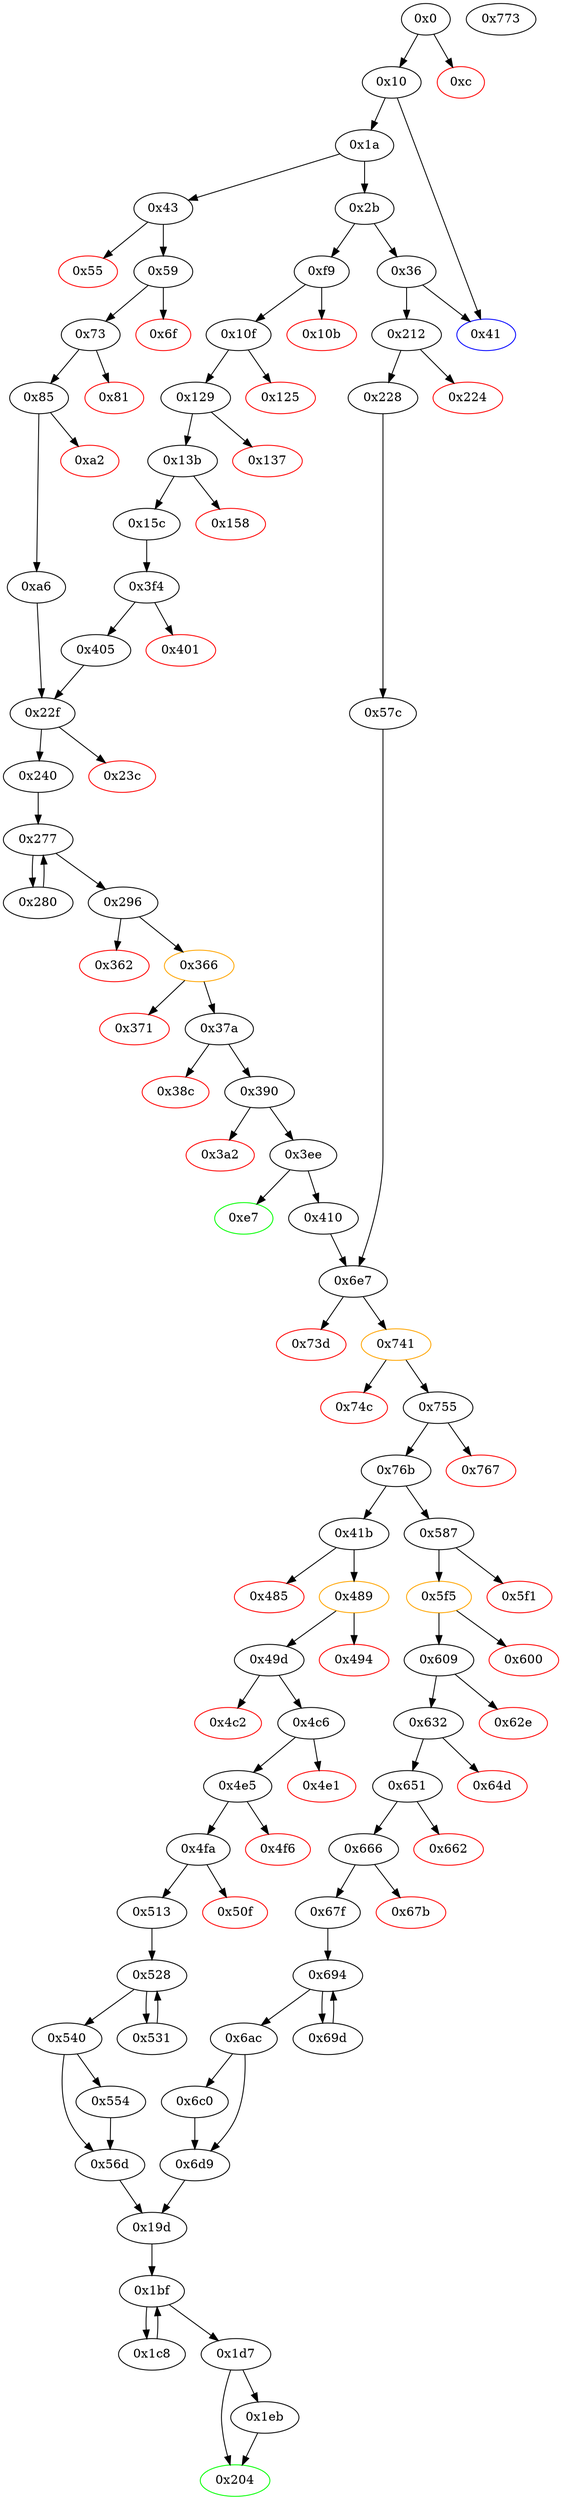 strict digraph "" {
"0x10" [fillcolor=white, id="0x10", style=filled, tooltip="Block 0x10\n[0x10:0x19]\n---\nPredecessors: [0x0]\nSuccessors: [0x1a, 0x41]\n---\n0x10 JUMPDEST\n0x11 POP\n0x12 PUSH1 0x4\n0x14 CALLDATASIZE\n0x15 LT\n0x16 PUSH2 0x41\n0x19 JUMPI\n---\n0x10: JUMPDEST \n0x12: V6 = 0x4\n0x14: V7 = CALLDATASIZE\n0x15: V8 = LT V7 0x4\n0x16: V9 = 0x41\n0x19: JUMPI 0x41 V8\n---\nEntry stack: [V2]\nStack pops: 1\nStack additions: []\nExit stack: []\n\nDef sites:\nV2: {0x0.0x5}\n"];
"0x38c" [color=red, fillcolor=white, id="0x38c", style=filled, tooltip="Block 0x38c\n[0x38c:0x38f]\n---\nPredecessors: [0x37a]\nSuccessors: []\n---\n0x38c PUSH1 0x0\n0x38e DUP1\n0x38f REVERT\n---\n0x38c: V314 = 0x0\n0x38f: REVERT 0x0 0x0\n---\nEntry stack: [V13, 0x19d, V137, 0x60, S7, {0xe7, 0x410}, S5, 0x0, S3, 0x0, V308, V309]\nStack pops: 0\nStack additions: []\nExit stack: [V13, 0x19d, V137, 0x60, S7, {0xe7, 0x410}, S5, 0x0, S3, 0x0, V308, V309]\n\nDef sites:\nV13: {0x1a.0x1f}\n0x19d: {0xf9.0xfa}\nV137: {0x15c.0x16f}\n0x60: {0x3f4.0x3f5}\nS7: {0x1a.0x1f, 0x405.0x406}\n{0xe7, 0x410}: {0x43.0x44, 0x405.0x408}\nS5: {0x15c.0x16f, 0xa6.0xb9}\n0x0: {0x22f_0x405.0x230, 0x22f_0xa6.0x230}\nS3: {0x296_0x240_0x405.0x301, 0x296_0x280.0x301, 0x296_0x240_0xa6.0x301}\n0x0: {0x296_0x240_0xa6.0x30e, 0x296_0x280.0x30e, 0x296_0x240_0x405.0x30e}\nV308: {0x37a.0x381}\nV309: {0x37a.0x382}\n"];
"0x158" [color=red, fillcolor=white, id="0x158", style=filled, tooltip="Block 0x158\n[0x158:0x15b]\n---\nPredecessors: [0x13b]\nSuccessors: []\n---\n0x158 PUSH1 0x0\n0x15a DUP1\n0x15b REVERT\n---\n0x158: V128 = 0x0\n0x15b: REVERT 0x0 0x0\n---\nEntry stack: [V13, 0x19d, V96, 0x4, V116, V114, 0x24]\nStack pops: 0\nStack additions: []\nExit stack: [V13, 0x19d, V96, 0x4, V116, V114, 0x24]\n\nDef sites:\nV13: {0x1a.0x1f}\n0x19d: {0xf9.0xfa}\nV96: {0x10f.0x111}\n0x4: {0xf9.0xfd}\nV116: {0x13b.0x141}\nV114: {0x13b.0x13d}\n0x24: {0x10f.0x116}\n"];
"0x531" [fillcolor=white, id="0x531", style=filled, tooltip="Block 0x531\n[0x531:0x53f]\n---\nPredecessors: [0x528]\nSuccessors: [0x528]\n---\n0x531 DUP2\n0x532 DUP2\n0x533 ADD\n0x534 MLOAD\n0x535 DUP4\n0x536 DUP3\n0x537 ADD\n0x538 MSTORE\n0x539 PUSH1 0x20\n0x53b ADD\n0x53c PUSH2 0x528\n0x53f JUMP\n---\n0x533: V455 = ADD S0 V450\n0x534: V456 = M[V455]\n0x537: V457 = ADD S0 V449\n0x538: M[V457] = V456\n0x539: V458 = 0x20\n0x53b: V459 = ADD 0x20 S0\n0x53c: V460 = 0x528\n0x53f: JUMP 0x528\n---\nEntry stack: [V13, S14, S13, S12, S11, V421, V418, V402, V402, V449, V450, V447, V447, V449, V450, S0]\nStack pops: 3\nStack additions: [S2, S1, V459]\nExit stack: [V13, S14, S13, S12, S11, V421, V418, V402, V402, V449, V450, V447, V447, V449, V450, V459]\n\nDef sites:\nV13: {0x1a.0x1f}\nS14: {0xf9.0xfa, 0x1a.0x1f}\nS13: {0x212.0x213, 0x15c.0x16f}\nS12: {0x228.0x22a, 0x3f4.0x3f5}\nS11: {0x296_0x280.0x301, 0x57c.0x57d, 0x296_0x240_0x405.0x301}\nV421: {0x4c6.0x4cf}\nV418: {0x4c6.0x4c8}\nV402: {0x49d.0x4a4}\nV402: {0x49d.0x4a4}\nV449: {0x513.0x51d}\nV450: {0x513.0x521}\nV447: {0x513.0x518}\nV447: {0x513.0x518}\nV449: {0x513.0x51d}\nV450: {0x513.0x521}\nS0: {0x531.0x53b, 0x513.0x526}\n"];
"0x212" [fillcolor=white, id="0x212", style=filled, tooltip="Block 0x212\n[0x212:0x223]\n---\nPredecessors: [0x36]\nSuccessors: [0x224, 0x228]\n---\n0x212 JUMPDEST\n0x213 PUSH2 0x19d\n0x216 PUSH1 0x4\n0x218 DUP1\n0x219 CALLDATASIZE\n0x21a SUB\n0x21b PUSH1 0x20\n0x21d DUP2\n0x21e LT\n0x21f ISZERO\n0x220 PUSH2 0x228\n0x223 JUMPI\n---\n0x212: JUMPDEST \n0x213: V183 = 0x19d\n0x216: V184 = 0x4\n0x219: V185 = CALLDATASIZE\n0x21a: V186 = SUB V185 0x4\n0x21b: V187 = 0x20\n0x21e: V188 = LT V186 0x20\n0x21f: V189 = ISZERO V188\n0x220: V190 = 0x228\n0x223: JUMPI 0x228 V189\n---\nEntry stack: [V13]\nStack pops: 0\nStack additions: [0x19d, 0x4, V186]\nExit stack: [V13, 0x19d, 0x4, V186]\n\nDef sites:\nV13: {0x1a.0x1f}\n"];
"0x10b" [color=red, fillcolor=white, id="0x10b", style=filled, tooltip="Block 0x10b\n[0x10b:0x10e]\n---\nPredecessors: [0xf9]\nSuccessors: []\n---\n0x10b PUSH1 0x0\n0x10d DUP1\n0x10e REVERT\n---\n0x10b: V95 = 0x0\n0x10e: REVERT 0x0 0x0\n---\nEntry stack: [V13, 0x19d, 0x4, V90]\nStack pops: 0\nStack additions: []\nExit stack: [V13, 0x19d, 0x4, V90]\n\nDef sites:\nV13: {0x1a.0x1f}\n0x19d: {0xf9.0xfa}\n0x4: {0xf9.0xfd}\nV90: {0xf9.0x101}\n"];
"0x280" [fillcolor=white, id="0x280", style=filled, tooltip="Block 0x280\n[0x280:0x295]\n---\nPredecessors: [0x277]\nSuccessors: [0x277]\n---\n0x280 DUP1\n0x281 MLOAD\n0x282 DUP3\n0x283 MSTORE\n0x284 PUSH1 0x1f\n0x286 NOT\n0x287 SWAP1\n0x288 SWAP3\n0x289 ADD\n0x28a SWAP2\n0x28b PUSH1 0x20\n0x28d SWAP2\n0x28e DUP3\n0x28f ADD\n0x290 SWAP2\n0x291 ADD\n0x292 PUSH2 0x277\n0x295 JUMP\n---\n0x281: V213 = M[S0]\n0x283: M[S1] = V213\n0x284: V214 = 0x1f\n0x286: V215 = NOT 0x1f\n0x289: V216 = ADD S2 0xffffffffffffffffffffffffffffffffffffffffffffffffffffffffffffffe0\n0x28b: V217 = 0x20\n0x28f: V218 = ADD 0x20 S1\n0x291: V219 = ADD 0x20 S0\n0x292: V220 = 0x277\n0x295: JUMP 0x277\n---\nEntry stack: [V13, 0x19d, V137, 0x60, S13, {0xe7, 0x410}, S11, 0x0, 0x0, 0xf4a10a4f46c288cea365fcf45cccf0e9d901b945b9829ccdb54c10dc3cb7a6f, S7, S6, S5, S4, S3, S2, S1, S0]\nStack pops: 3\nStack additions: [V216, V218, V219]\nExit stack: [V13, 0x19d, V137, 0x60, S13, {0xe7, 0x410}, S11, 0x0, 0x0, 0xf4a10a4f46c288cea365fcf45cccf0e9d901b945b9829ccdb54c10dc3cb7a6f, S7, S6, S5, S4, S3, V216, V218, V219]\n\nDef sites:\nV13: {0x1a.0x1f}\n0x19d: {0xf9.0xfa}\nV137: {0x15c.0x16f}\n0x60: {0x3f4.0x3f5}\nS13: {0x1a.0x1f, 0x405.0x406}\n{0xe7, 0x410}: {0x43.0x44, 0x405.0x408}\nS11: {0x15c.0x16f, 0xa6.0xb9}\n0x0: {0x22f_0x405.0x230, 0x22f_0xa6.0x230}\n0x0: {0x240_0xa6.0x241, 0x240_0x405.0x241}\n0xf4a10a4f46c288cea365fcf45cccf0e9d901b945b9829ccdb54c10dc3cb7a6f: {0x240_0xa6.0x243, 0x240_0x405.0x243}\nS7: {0x15c.0x16f, 0xa6.0xb9}\nS6: {0x240_0x405.0x26a, 0x240_0xa6.0x26a}\nS5: {0x240_0x405.0x26a, 0x240_0xa6.0x26a}\nS4: {0x240_0x405.0x272, 0x240_0xa6.0x272}\nS3: {0x240_0xa6.0x26e, 0x240_0x405.0x26e}\nS2: {0x280.0x289, 0x240_0x405.0x26e, 0x240_0xa6.0x26e}\nS1: {0x280.0x28f, 0x240_0xa6.0x26a, 0x240_0x405.0x26a}\nS0: {0x280.0x291, 0x240_0xa6.0x272, 0x240_0x405.0x272}\n"];
"0x4fa" [fillcolor=white, id="0x4fa", style=filled, tooltip="Block 0x4fa\n[0x4fa:0x50e]\n---\nPredecessors: [0x4e5]\nSuccessors: [0x50f, 0x513]\n---\n0x4fa JUMPDEST\n0x4fb DUP3\n0x4fc MLOAD\n0x4fd PUSH1 0x1\n0x4ff PUSH1 0x20\n0x501 SHL\n0x502 DUP2\n0x503 GT\n0x504 DUP3\n0x505 DUP3\n0x506 ADD\n0x507 DUP9\n0x508 LT\n0x509 OR\n0x50a ISZERO\n0x50b PUSH2 0x513\n0x50e JUMPI\n---\n0x4fa: JUMPDEST \n0x4fc: V436 = M[V429]\n0x4fd: V437 = 0x1\n0x4ff: V438 = 0x20\n0x501: V439 = SHL 0x20 0x1\n0x503: V440 = GT V436 0x100000000\n0x506: V441 = ADD V436 V431\n0x508: V442 = LT V418 V441\n0x509: V443 = OR V442 V440\n0x50a: V444 = ISZERO V443\n0x50b: V445 = 0x513\n0x50e: JUMPI 0x513 V444\n---\nEntry stack: [V13, S10, S9, S8, S7, V421, V418, V402, V402, V429, V421, V431]\nStack pops: 6\nStack additions: [S5, S4, S3, S2, S1, S0, V436]\nExit stack: [V13, S10, S9, S8, S7, V421, V418, V402, V402, V429, V421, V431, V436]\n\nDef sites:\nV13: {0x1a.0x1f}\nS10: {0xf9.0xfa, 0x1a.0x1f}\nS9: {0x212.0x213, 0x15c.0x16f}\nS8: {0x228.0x22a, 0x3f4.0x3f5}\nS7: {0x296_0x280.0x301, 0x57c.0x57d, 0x296_0x240_0x405.0x301}\nV421: {0x4c6.0x4cf}\nV418: {0x4c6.0x4c8}\nV402: {0x49d.0x4a4}\nV402: {0x49d.0x4a4}\nV429: {0x4e5.0x4e8}\nV421: {0x4c6.0x4cf}\nV431: {0x4e5.0x4ed}\n"];
"0x76b" [fillcolor=white, id="0x76b", style=filled, tooltip="Block 0x76b\n[0x76b:0x772]\n---\nPredecessors: [0x755]\nSuccessors: [0x41b, 0x587]\n---\n0x76b JUMPDEST\n0x76c POP\n0x76d MLOAD\n0x76e SWAP3\n0x76f SWAP2\n0x770 POP\n0x771 POP\n0x772 JUMP\n---\n0x76b: JUMPDEST \n0x76d: V651 = M[V644]\n0x772: JUMP {0x41b, 0x587}\n---\nEntry stack: [V13, S8, S7, S6, S5, {0x41b, 0x587}, S3, 0x0, V644, V645]\nStack pops: 5\nStack additions: [V651]\nExit stack: [V13, S8, S7, S6, S5, V651]\n\nDef sites:\nV13: {0x1a.0x1f}\nS8: {0xf9.0xfa, 0x1a.0x1f}\nS7: {0x212.0x213, 0x15c.0x16f}\nS6: {0x228.0x22a, 0x3f4.0x3f5}\nS5: {0x296_0x280.0x301, 0x57c.0x57d, 0x296_0x240_0x405.0x301}\n{0x41b, 0x587}: {0x410.0x413, 0x57c.0x57f}\nS3: {0x296_0x280.0x301, 0x228.0x22a, 0x296_0x240_0x405.0x301}\n0x0: {0x6e7_0x410.0x6e8, 0x6e7_0x57c.0x6e8}\nV644: {0x755.0x75c}\nV645: {0x755.0x75d}\n"];
"0x6e7" [fillcolor=white, id="0x6e7", style=filled, tooltip="Block 0x6e7\n[0x6e7:0x73c]\n---\nPredecessors: [0x410, 0x57c]\nSuccessors: [0x73d, 0x741]\n---\n0x6e7 JUMPDEST\n0x6e8 PUSH1 0x0\n0x6ea PUSH20 0xd1e5b0ff1287aa9f9a268759062e4ab08b9dacbe\n0x6ff PUSH1 0x1\n0x701 PUSH1 0x1\n0x703 PUSH1 0xa0\n0x705 SHL\n0x706 SUB\n0x707 AND\n0x708 PUSH4 0xb3f9e4cb\n0x70d DUP4\n0x70e PUSH1 0x40\n0x710 MLOAD\n0x711 DUP3\n0x712 PUSH4 0xffffffff\n0x717 AND\n0x718 PUSH1 0xe0\n0x71a SHL\n0x71b DUP2\n0x71c MSTORE\n0x71d PUSH1 0x4\n0x71f ADD\n0x720 DUP1\n0x721 DUP3\n0x722 DUP2\n0x723 MSTORE\n0x724 PUSH1 0x20\n0x726 ADD\n0x727 SWAP2\n0x728 POP\n0x729 POP\n0x72a PUSH1 0x20\n0x72c PUSH1 0x40\n0x72e MLOAD\n0x72f DUP1\n0x730 DUP4\n0x731 SUB\n0x732 DUP2\n0x733 DUP7\n0x734 DUP1\n0x735 EXTCODESIZE\n0x736 ISZERO\n0x737 DUP1\n0x738 ISZERO\n0x739 PUSH2 0x741\n0x73c JUMPI\n---\n0x6e7: JUMPDEST \n0x6e8: V606 = 0x0\n0x6ea: V607 = 0xd1e5b0ff1287aa9f9a268759062e4ab08b9dacbe\n0x6ff: V608 = 0x1\n0x701: V609 = 0x1\n0x703: V610 = 0xa0\n0x705: V611 = SHL 0xa0 0x1\n0x706: V612 = SUB 0x10000000000000000000000000000000000000000 0x1\n0x707: V613 = AND 0xffffffffffffffffffffffffffffffffffffffff 0xd1e5b0ff1287aa9f9a268759062e4ab08b9dacbe\n0x708: V614 = 0xb3f9e4cb\n0x70e: V615 = 0x40\n0x710: V616 = M[0x40]\n0x712: V617 = 0xffffffff\n0x717: V618 = AND 0xffffffff 0xb3f9e4cb\n0x718: V619 = 0xe0\n0x71a: V620 = SHL 0xe0 0xb3f9e4cb\n0x71c: M[V616] = 0xb3f9e4cb00000000000000000000000000000000000000000000000000000000\n0x71d: V621 = 0x4\n0x71f: V622 = ADD 0x4 V616\n0x723: M[V622] = S0\n0x724: V623 = 0x20\n0x726: V624 = ADD 0x20 V622\n0x72a: V625 = 0x20\n0x72c: V626 = 0x40\n0x72e: V627 = M[0x40]\n0x731: V628 = SUB V624 V627\n0x735: V629 = EXTCODESIZE 0xd1e5b0ff1287aa9f9a268759062e4ab08b9dacbe\n0x736: V630 = ISZERO V629\n0x738: V631 = ISZERO V630\n0x739: V632 = 0x741\n0x73c: JUMPI 0x741 V631\n---\nEntry stack: [V13, S5, S4, S3, S2, {0x41b, 0x587}, S0]\nStack pops: 1\nStack additions: [S0, 0x0, 0xd1e5b0ff1287aa9f9a268759062e4ab08b9dacbe, 0xb3f9e4cb, V624, 0x20, V627, V628, V627, 0xd1e5b0ff1287aa9f9a268759062e4ab08b9dacbe, V630]\nExit stack: [V13, S5, S4, S3, S2, {0x41b, 0x587}, S0, 0x0, 0xd1e5b0ff1287aa9f9a268759062e4ab08b9dacbe, 0xb3f9e4cb, V624, 0x20, V627, V628, V627, 0xd1e5b0ff1287aa9f9a268759062e4ab08b9dacbe, V630]\n\nDef sites:\nV13: {0x1a.0x1f}\nS5: {0xf9.0xfa, 0x1a.0x1f}\nS4: {0x212.0x213, 0x15c.0x16f}\nS3: {0x228.0x22a, 0x3f4.0x3f5}\nS2: {0x296_0x240_0x405.0x301, 0x296_0x280.0x301, 0x57c.0x57d, 0x296_0x240_0xa6.0x301}\n{0x41b, 0x587}: {0x410.0x413, 0x57c.0x57f}\nS0: {0x296_0x240_0x405.0x301, 0x296_0x280.0x301, 0x228.0x22a, 0x296_0x240_0xa6.0x301}\n"];
"0x371" [color=red, fillcolor=white, id="0x371", style=filled, tooltip="Block 0x371\n[0x371:0x379]\n---\nPredecessors: [0x366]\nSuccessors: []\n---\n0x371 RETURNDATASIZE\n0x372 PUSH1 0x0\n0x374 DUP1\n0x375 RETURNDATACOPY\n0x376 RETURNDATASIZE\n0x377 PUSH1 0x0\n0x379 REVERT\n---\n0x371: V303 = RETURNDATASIZE\n0x372: V304 = 0x0\n0x375: RETURNDATACOPY 0x0 0x0 V303\n0x376: V305 = RETURNDATASIZE\n0x377: V306 = 0x0\n0x379: REVERT 0x0 V305\n---\nEntry stack: [V13, 0x19d, V137, 0x60, S9, {0xe7, 0x410}, S7, 0x0, S5, 0x0, 0xd1e5b0ff1287aa9f9a268759062e4ab08b9dacbe, 0x6352211e, S1, V300]\nStack pops: 0\nStack additions: []\nExit stack: [V13, 0x19d, V137, 0x60, S9, {0xe7, 0x410}, S7, 0x0, S5, 0x0, 0xd1e5b0ff1287aa9f9a268759062e4ab08b9dacbe, 0x6352211e, S1, V300]\n\nDef sites:\nV13: {0x1a.0x1f}\n0x19d: {0xf9.0xfa}\nV137: {0x15c.0x16f}\n0x60: {0x3f4.0x3f5}\nS9: {0x1a.0x1f, 0x405.0x406}\n{0xe7, 0x410}: {0x43.0x44, 0x405.0x408}\nS7: {0x15c.0x16f, 0xa6.0xb9}\n0x0: {0x22f_0x405.0x230, 0x22f_0xa6.0x230}\nS5: {0x296_0x240_0x405.0x301, 0x296_0x280.0x301, 0x296_0x240_0xa6.0x301}\n0x0: {0x296_0x240_0xa6.0x30e, 0x296_0x280.0x30e, 0x296_0x240_0x405.0x30e}\n0xd1e5b0ff1287aa9f9a268759062e4ab08b9dacbe: {0x296_0x240_0x405.0x32c, 0x296_0x240_0xa6.0x32c, 0x296_0x280.0x32c}\n0x6352211e: {0x296_0x240_0xa6.0x32d, 0x296_0x240_0x405.0x32d, 0x296_0x280.0x32d}\nS1: {0x296_0x240_0x405.0x34b, 0x296_0x280.0x34b, 0x296_0x240_0xa6.0x34b}\nV300: {0x366.0x36a}\n"];
"0x55" [color=red, fillcolor=white, id="0x55", style=filled, tooltip="Block 0x55\n[0x55:0x58]\n---\nPredecessors: [0x43]\nSuccessors: []\n---\n0x55 PUSH1 0x0\n0x57 DUP1\n0x58 REVERT\n---\n0x55: V31 = 0x0\n0x58: REVERT 0x0 0x0\n---\nEntry stack: [V13, 0xe7, 0x4, V26]\nStack pops: 0\nStack additions: []\nExit stack: [V13, 0xe7, 0x4, V26]\n\nDef sites:\nV13: {0x1a.0x1f}\n0xe7: {0x43.0x44}\n0x4: {0x43.0x47}\nV26: {0x43.0x4b}\n"];
"0x485" [color=red, fillcolor=white, id="0x485", style=filled, tooltip="Block 0x485\n[0x485:0x488]\n---\nPredecessors: [0x41b]\nSuccessors: []\n---\n0x485 PUSH1 0x0\n0x487 DUP1\n0x488 REVERT\n---\n0x485: V391 = 0x0\n0x488: REVERT 0x0 0x0\n---\nEntry stack: [V13, S12, S11, S10, S9, V360, 0x1be5e7ed, V382, 0x0, V385, V386, V385, V360, V388]\nStack pops: 0\nStack additions: []\nExit stack: [V13, S12, S11, S10, S9, V360, 0x1be5e7ed, V382, 0x0, V385, V386, V385, V360, V388]\n\nDef sites:\nV13: {0x1a.0x1f}\nS12: {0xf9.0xfa, 0x1a.0x1f}\nS11: {0x212.0x213, 0x15c.0x16f}\nS10: {0x228.0x22a, 0x3f4.0x3f5}\nS9: {0x296_0x280.0x301, 0x57c.0x57d, 0x296_0x240_0x405.0x301}\nV360: {0x41b.0x424}\n0x1be5e7ed: {0x41b.0x425}\nV382: {0x41b.0x46d}\n0x0: {0x41b.0x472}\nV385: {0x41b.0x476}\nV386: {0x41b.0x479}\nV385: {0x41b.0x476}\nV360: {0x41b.0x424}\nV388: {0x41b.0x47e}\n"];
"0x390" [fillcolor=white, id="0x390", style=filled, tooltip="Block 0x390\n[0x390:0x3a1]\n---\nPredecessors: [0x37a]\nSuccessors: [0x3a2, 0x3ee]\n---\n0x390 JUMPDEST\n0x391 POP\n0x392 MLOAD\n0x393 PUSH1 0x1\n0x395 PUSH1 0x1\n0x397 PUSH1 0xa0\n0x399 SHL\n0x39a SUB\n0x39b AND\n0x39c EQ\n0x39d ISZERO\n0x39e PUSH2 0x3ee\n0x3a1 JUMPI\n---\n0x390: JUMPDEST \n0x392: V315 = M[V308]\n0x393: V316 = 0x1\n0x395: V317 = 0x1\n0x397: V318 = 0xa0\n0x399: V319 = SHL 0xa0 0x1\n0x39a: V320 = SUB 0x10000000000000000000000000000000000000000 0x1\n0x39b: V321 = AND 0xffffffffffffffffffffffffffffffffffffffff V315\n0x39c: V322 = EQ V321 0x0\n0x39d: V323 = ISZERO V322\n0x39e: V324 = 0x3ee\n0x3a1: JUMPI 0x3ee V323\n---\nEntry stack: [V13, 0x19d, V137, 0x60, S7, {0xe7, 0x410}, S5, 0x0, S3, 0x0, V308, V309]\nStack pops: 3\nStack additions: []\nExit stack: [V13, 0x19d, V137, 0x60, S7, {0xe7, 0x410}, S5, 0x0, S3]\n\nDef sites:\nV13: {0x1a.0x1f}\n0x19d: {0xf9.0xfa}\nV137: {0x15c.0x16f}\n0x60: {0x3f4.0x3f5}\nS7: {0x1a.0x1f, 0x405.0x406}\n{0xe7, 0x410}: {0x43.0x44, 0x405.0x408}\nS5: {0x15c.0x16f, 0xa6.0xb9}\n0x0: {0x22f_0x405.0x230, 0x22f_0xa6.0x230}\nS3: {0x296_0x240_0x405.0x301, 0x296_0x280.0x301, 0x296_0x240_0xa6.0x301}\n0x0: {0x296_0x240_0xa6.0x30e, 0x296_0x280.0x30e, 0x296_0x240_0x405.0x30e}\nV308: {0x37a.0x381}\nV309: {0x37a.0x382}\n"];
"0x767" [color=red, fillcolor=white, id="0x767", style=filled, tooltip="Block 0x767\n[0x767:0x76a]\n---\nPredecessors: [0x755]\nSuccessors: []\n---\n0x767 PUSH1 0x0\n0x769 DUP1\n0x76a REVERT\n---\n0x767: V650 = 0x0\n0x76a: REVERT 0x0 0x0\n---\nEntry stack: [V13, S8, S7, S6, S5, {0x41b, 0x587}, S3, 0x0, V644, V645]\nStack pops: 0\nStack additions: []\nExit stack: [V13, S8, S7, S6, S5, {0x41b, 0x587}, S3, 0x0, V644, V645]\n\nDef sites:\nV13: {0x1a.0x1f}\nS8: {0xf9.0xfa, 0x1a.0x1f}\nS7: {0x212.0x213, 0x15c.0x16f}\nS6: {0x228.0x22a, 0x3f4.0x3f5}\nS5: {0x296_0x280.0x301, 0x57c.0x57d, 0x296_0x240_0x405.0x301}\n{0x41b, 0x587}: {0x410.0x413, 0x57c.0x57f}\nS3: {0x296_0x280.0x301, 0x228.0x22a, 0x296_0x240_0x405.0x301}\n0x0: {0x6e7_0x410.0x6e8, 0x6e7_0x57c.0x6e8}\nV644: {0x755.0x75c}\nV645: {0x755.0x75d}\n"];
"0x6d9" [fillcolor=white, id="0x6d9", style=filled, tooltip="Block 0x6d9\n[0x6d9:0x6e6]\n---\nPredecessors: [0x6ac, 0x6c0]\nSuccessors: [0x19d]\n---\n0x6d9 JUMPDEST\n0x6da POP\n0x6db PUSH1 0x40\n0x6dd MSTORE\n0x6de POP\n0x6df POP\n0x6e0 POP\n0x6e1 SWAP1\n0x6e2 POP\n0x6e3 SWAP2\n0x6e4 SWAP1\n0x6e5 POP\n0x6e6 JUMP\n---\n0x6d9: JUMPDEST \n0x6db: V605 = 0x40\n0x6dd: M[0x40] = S1\n0x6e6: JUMP S8\n---\nEntry stack: [V13, S9, S8, S7, S6, V548, V545, V529, V529, S1, V590]\nStack pops: 9\nStack additions: [S5]\nExit stack: [V13, S9, V548]\n\nDef sites:\nV13: {0x1a.0x1f}\nS9: {0xf9.0xfa, 0x1a.0x1f}\nS8: {0x212.0x213, 0x15c.0x16f}\nS7: {0x228.0x22a, 0x3f4.0x3f5}\nS6: {0x296_0x280.0x301, 0x57c.0x57d, 0x296_0x240_0x405.0x301}\nV548: {0x632.0x63b}\nV545: {0x632.0x634}\nV529: {0x609.0x610}\nV529: {0x609.0x610}\nS1: {0x6c0.0x6d6, 0x6ac.0x6b5}\nV590: {0x6ac.0x6b9}\n"];
"0x632" [fillcolor=white, id="0x632", style=filled, tooltip="Block 0x632\n[0x632:0x64c]\n---\nPredecessors: [0x609]\nSuccessors: [0x64d, 0x651]\n---\n0x632 JUMPDEST\n0x633 DUP2\n0x634 ADD\n0x635 SWAP1\n0x636 DUP1\n0x637 DUP1\n0x638 MLOAD\n0x639 PUSH1 0x40\n0x63b MLOAD\n0x63c SWAP4\n0x63d SWAP3\n0x63e SWAP2\n0x63f SWAP1\n0x640 DUP5\n0x641 PUSH1 0x1\n0x643 PUSH1 0x20\n0x645 SHL\n0x646 DUP3\n0x647 GT\n0x648 ISZERO\n0x649 PUSH2 0x651\n0x64c JUMPI\n---\n0x632: JUMPDEST \n0x634: V545 = ADD V529 V533\n0x638: V546 = M[V529]\n0x639: V547 = 0x40\n0x63b: V548 = M[0x40]\n0x641: V549 = 0x1\n0x643: V550 = 0x20\n0x645: V551 = SHL 0x20 0x1\n0x647: V552 = GT V546 0x100000000\n0x648: V553 = ISZERO V552\n0x649: V554 = 0x651\n0x64c: JUMPI 0x651 V553\n---\nEntry stack: [V13, S5, S4, S3, S2, V529, V533]\nStack pops: 2\nStack additions: [V548, V545, S1, S1, V546, V548]\nExit stack: [V13, S5, S4, S3, S2, V548, V545, V529, V529, V546, V548]\n\nDef sites:\nV13: {0x1a.0x1f}\nS5: {0xf9.0xfa, 0x1a.0x1f}\nS4: {0x212.0x213, 0x15c.0x16f}\nS3: {0x228.0x22a, 0x3f4.0x3f5}\nS2: {0x296_0x280.0x301, 0x57c.0x57d, 0x296_0x240_0x405.0x301}\nV529: {0x609.0x610}\nV533: {0x609.0x618}\n"];
"0x228" [fillcolor=white, id="0x228", style=filled, tooltip="Block 0x228\n[0x228:0x22e]\n---\nPredecessors: [0x212]\nSuccessors: [0x57c]\n---\n0x228 JUMPDEST\n0x229 POP\n0x22a CALLDATALOAD\n0x22b PUSH2 0x57c\n0x22e JUMP\n---\n0x228: JUMPDEST \n0x22a: V192 = CALLDATALOAD 0x4\n0x22b: V193 = 0x57c\n0x22e: JUMP 0x57c\n---\nEntry stack: [V13, 0x19d, 0x4, V186]\nStack pops: 2\nStack additions: [V192]\nExit stack: [V13, 0x19d, V192]\n\nDef sites:\nV13: {0x1a.0x1f}\n0x19d: {0x212.0x213}\n0x4: {0x212.0x216}\nV186: {0x212.0x21a}\n"];
"0x74c" [color=red, fillcolor=white, id="0x74c", style=filled, tooltip="Block 0x74c\n[0x74c:0x754]\n---\nPredecessors: [0x741]\nSuccessors: []\n---\n0x74c RETURNDATASIZE\n0x74d PUSH1 0x0\n0x74f DUP1\n0x750 RETURNDATACOPY\n0x751 RETURNDATASIZE\n0x752 PUSH1 0x0\n0x754 REVERT\n---\n0x74c: V639 = RETURNDATASIZE\n0x74d: V640 = 0x0\n0x750: RETURNDATACOPY 0x0 0x0 V639\n0x751: V641 = RETURNDATASIZE\n0x752: V642 = 0x0\n0x754: REVERT 0x0 V641\n---\nEntry stack: [V13, S10, S9, S8, S7, {0x41b, 0x587}, S5, 0x0, 0xd1e5b0ff1287aa9f9a268759062e4ab08b9dacbe, 0xb3f9e4cb, S1, V636]\nStack pops: 0\nStack additions: []\nExit stack: [V13, S10, S9, S8, S7, {0x41b, 0x587}, S5, 0x0, 0xd1e5b0ff1287aa9f9a268759062e4ab08b9dacbe, 0xb3f9e4cb, S1, V636]\n\nDef sites:\nV13: {0x1a.0x1f}\nS10: {0xf9.0xfa, 0x1a.0x1f}\nS9: {0x212.0x213, 0x15c.0x16f}\nS8: {0x228.0x22a, 0x3f4.0x3f5}\nS7: {0x296_0x280.0x301, 0x57c.0x57d, 0x296_0x240_0x405.0x301}\n{0x41b, 0x587}: {0x410.0x413, 0x57c.0x57f}\nS5: {0x296_0x280.0x301, 0x228.0x22a, 0x296_0x240_0x405.0x301}\n0x0: {0x6e7_0x410.0x6e8, 0x6e7_0x57c.0x6e8}\n0xd1e5b0ff1287aa9f9a268759062e4ab08b9dacbe: {0x6e7_0x57c.0x707, 0x6e7_0x410.0x707}\n0xb3f9e4cb: {0x6e7_0x410.0x708, 0x6e7_0x57c.0x708}\nS1: {0x6e7_0x57c.0x726, 0x6e7_0x410.0x726}\nV636: {0x741.0x745}\n"];
"0x362" [color=red, fillcolor=white, id="0x362", style=filled, tooltip="Block 0x362\n[0x362:0x365]\n---\nPredecessors: [0x296]\nSuccessors: []\n---\n0x362 PUSH1 0x0\n0x364 DUP1\n0x365 REVERT\n---\n0x362: V297 = 0x0\n0x365: REVERT 0x0 0x0\n---\nEntry stack: [V13, 0x19d, V137, 0x60, S14, {0xe7, 0x410}, S12, 0x0, V263, 0x0, 0xd1e5b0ff1287aa9f9a268759062e4ab08b9dacbe, 0x6352211e, V288, 0x20, V291, V292, V291, 0xd1e5b0ff1287aa9f9a268759062e4ab08b9dacbe, V294]\nStack pops: 0\nStack additions: []\nExit stack: [V13, 0x19d, V137, 0x60, S14, {0xe7, 0x410}, S12, 0x0, V263, 0x0, 0xd1e5b0ff1287aa9f9a268759062e4ab08b9dacbe, 0x6352211e, V288, 0x20, V291, V292, V291, 0xd1e5b0ff1287aa9f9a268759062e4ab08b9dacbe, V294]\n\nDef sites:\nV13: {0x1a.0x1f}\n0x19d: {0xf9.0xfa}\nV137: {0x15c.0x16f}\n0x60: {0x3f4.0x3f5}\nS14: {0x1a.0x1f, 0x405.0x406}\n{0xe7, 0x410}: {0x43.0x44, 0x405.0x408}\nS12: {0x15c.0x16f, 0xa6.0xb9}\n0x0: {0x22f_0x405.0x230, 0x22f_0xa6.0x230}\nV263: {0x296.0x301}\n0x0: {0x296.0x30e}\n0xd1e5b0ff1287aa9f9a268759062e4ab08b9dacbe: {0x296.0x32c}\n0x6352211e: {0x296.0x32d}\nV288: {0x296.0x34b}\n0x20: {0x296.0x34f}\nV291: {0x296.0x353}\nV292: {0x296.0x356}\nV291: {0x296.0x353}\n0xd1e5b0ff1287aa9f9a268759062e4ab08b9dacbe: {0x296.0x32c}\nV294: {0x296.0x35b}\n"];
"0x85" [fillcolor=white, id="0x85", style=filled, tooltip="Block 0x85\n[0x85:0xa1]\n---\nPredecessors: [0x73]\nSuccessors: [0xa2, 0xa6]\n---\n0x85 JUMPDEST\n0x86 DUP1\n0x87 CALLDATALOAD\n0x88 SWAP1\n0x89 PUSH1 0x20\n0x8b ADD\n0x8c SWAP2\n0x8d DUP5\n0x8e PUSH1 0x1\n0x90 DUP4\n0x91 MUL\n0x92 DUP5\n0x93 ADD\n0x94 GT\n0x95 PUSH1 0x1\n0x97 PUSH1 0x20\n0x99 SHL\n0x9a DUP4\n0x9b GT\n0x9c OR\n0x9d ISZERO\n0x9e PUSH2 0xa6\n0xa1 JUMPI\n---\n0x85: JUMPDEST \n0x87: V50 = CALLDATALOAD V43\n0x89: V51 = 0x20\n0x8b: V52 = ADD 0x20 V43\n0x8e: V53 = 0x1\n0x91: V54 = MUL V50 0x1\n0x93: V55 = ADD V52 V54\n0x94: V56 = GT V55 V32\n0x95: V57 = 0x1\n0x97: V58 = 0x20\n0x99: V59 = SHL 0x20 0x1\n0x9b: V60 = GT V50 0x100000000\n0x9c: V61 = OR V60 V56\n0x9d: V62 = ISZERO V61\n0x9e: V63 = 0xa6\n0xa1: JUMPI 0xa6 V62\n---\nEntry stack: [V13, 0xe7, V32, 0x4, 0x24, V43]\nStack pops: 4\nStack additions: [S3, S2, V52, V50, S1]\nExit stack: [V13, 0xe7, V32, 0x4, V52, V50, 0x24]\n\nDef sites:\nV13: {0x1a.0x1f}\n0xe7: {0x43.0x44}\nV32: {0x59.0x5b}\n0x4: {0x43.0x47}\n0x24: {0x59.0x60}\nV43: {0x73.0x75}\n"];
"0x22f" [fillcolor=white, id="0x22f", style=filled, tooltip="Block 0x22f\n[0x22f:0x23b]\n---\nPredecessors: [0xa6, 0x405]\nSuccessors: [0x23c, 0x240]\n---\n0x22f JUMPDEST\n0x230 PUSH1 0x0\n0x232 DUP2\n0x233 MLOAD\n0x234 PUSH1 0x0\n0x236 EQ\n0x237 ISZERO\n0x238 PUSH2 0x240\n0x23b JUMPI\n---\n0x22f: JUMPDEST \n0x230: V194 = 0x0\n0x233: V195 = M[S0]\n0x234: V196 = 0x0\n0x236: V197 = EQ 0x0 V195\n0x237: V198 = ISZERO V197\n0x238: V199 = 0x240\n0x23b: JUMPI 0x240 V198\n---\nEntry stack: [V13, 0x19d, V137, 0x60, S2, {0xe7, 0x410}, S0]\nStack pops: 1\nStack additions: [S0, 0x0]\nExit stack: [V13, 0x19d, V137, 0x60, S2, {0xe7, 0x410}, S0, 0x0]\n\nDef sites:\nV13: {0x1a.0x1f}\n0x19d: {0xf9.0xfa}\nV137: {0x15c.0x16f}\n0x60: {0x3f4.0x3f5}\nS2: {0x1a.0x1f, 0x405.0x406}\n{0xe7, 0x410}: {0x43.0x44, 0x405.0x408}\nS0: {0x15c.0x16f, 0xa6.0xb9}\n"];
"0x410" [fillcolor=white, id="0x410", style=filled, tooltip="Block 0x410\n[0x410:0x41a]\n---\nPredecessors: [0x3ee]\nSuccessors: [0x6e7]\n---\n0x410 JUMPDEST\n0x411 SWAP1\n0x412 POP\n0x413 PUSH2 0x41b\n0x416 DUP2\n0x417 PUSH2 0x6e7\n0x41a JUMP\n---\n0x410: JUMPDEST \n0x413: V353 = 0x41b\n0x417: V354 = 0x6e7\n0x41a: JUMP 0x6e7\n---\nEntry stack: [V13, 0x19d, V137, 0x60, S1, S0]\nStack pops: 2\nStack additions: [S0, 0x41b, S0]\nExit stack: [V13, 0x19d, V137, 0x60, S0, 0x41b, S0]\n\nDef sites:\nV13: {0x1a.0x1f}\n0x19d: {0xf9.0xfa}\nV137: {0x15c.0x16f}\n0x60: {0x3f4.0x3f5}\nS1: {0x1a.0x1f, 0x405.0x406}\nS0: {0x296_0x240_0x405.0x301, 0x296_0x280.0x301, 0x296_0x240_0xa6.0x301}\n"];
"0x73" [fillcolor=white, id="0x73", style=filled, tooltip="Block 0x73\n[0x73:0x80]\n---\nPredecessors: [0x59]\nSuccessors: [0x81, 0x85]\n---\n0x73 JUMPDEST\n0x74 DUP3\n0x75 ADD\n0x76 DUP4\n0x77 PUSH1 0x20\n0x79 DUP3\n0x7a ADD\n0x7b GT\n0x7c ISZERO\n0x7d PUSH2 0x85\n0x80 JUMPI\n---\n0x73: JUMPDEST \n0x75: V43 = ADD 0x4 V35\n0x77: V44 = 0x20\n0x7a: V45 = ADD V43 0x20\n0x7b: V46 = GT V45 V32\n0x7c: V47 = ISZERO V46\n0x7d: V48 = 0x85\n0x80: JUMPI 0x85 V47\n---\nEntry stack: [V13, 0xe7, V32, 0x4, 0x24, V35]\nStack pops: 4\nStack additions: [S3, S2, S1, V43]\nExit stack: [V13, 0xe7, V32, 0x4, 0x24, V43]\n\nDef sites:\nV13: {0x1a.0x1f}\n0xe7: {0x43.0x44}\nV32: {0x59.0x5b}\n0x4: {0x43.0x47}\n0x24: {0x59.0x60}\nV35: {0x59.0x62}\n"];
"0x1a" [fillcolor=white, id="0x1a", style=filled, tooltip="Block 0x1a\n[0x1a:0x2a]\n---\nPredecessors: [0x10]\nSuccessors: [0x2b, 0x43]\n---\n0x1a PUSH1 0x0\n0x1c CALLDATALOAD\n0x1d PUSH1 0xe0\n0x1f SHR\n0x20 DUP1\n0x21 PUSH4 0x1e7663bc\n0x26 EQ\n0x27 PUSH2 0x43\n0x2a JUMPI\n---\n0x1a: V10 = 0x0\n0x1c: V11 = CALLDATALOAD 0x0\n0x1d: V12 = 0xe0\n0x1f: V13 = SHR 0xe0 V11\n0x21: V14 = 0x1e7663bc\n0x26: V15 = EQ 0x1e7663bc V13\n0x27: V16 = 0x43\n0x2a: JUMPI 0x43 V15\n---\nEntry stack: []\nStack pops: 0\nStack additions: [V13]\nExit stack: [V13]\n\nDef sites:\n"];
"0x36" [fillcolor=white, id="0x36", style=filled, tooltip="Block 0x36\n[0x36:0x40]\n---\nPredecessors: [0x2b]\nSuccessors: [0x41, 0x212]\n---\n0x36 DUP1\n0x37 PUSH4 0xf79d1d0b\n0x3c EQ\n0x3d PUSH2 0x212\n0x40 JUMPI\n---\n0x37: V20 = 0xf79d1d0b\n0x3c: V21 = EQ 0xf79d1d0b V13\n0x3d: V22 = 0x212\n0x40: JUMPI 0x212 V21\n---\nEntry stack: [V13]\nStack pops: 1\nStack additions: [S0]\nExit stack: [V13]\n\nDef sites:\nV13: {0x1a.0x1f}\n"];
"0x41b" [fillcolor=white, id="0x41b", style=filled, tooltip="Block 0x41b\n[0x41b:0x484]\n---\nPredecessors: [0x76b]\nSuccessors: [0x485, 0x489]\n---\n0x41b JUMPDEST\n0x41c PUSH1 0x1\n0x41e PUSH1 0x1\n0x420 PUSH1 0xa0\n0x422 SHL\n0x423 SUB\n0x424 AND\n0x425 PUSH4 0x1be5e7ed\n0x42a DUP3\n0x42b PUSH1 0x40\n0x42d MLOAD\n0x42e DUP3\n0x42f PUSH4 0xffffffff\n0x434 AND\n0x435 PUSH1 0xe0\n0x437 SHL\n0x438 DUP2\n0x439 MSTORE\n0x43a PUSH1 0x4\n0x43c ADD\n0x43d DUP1\n0x43e DUP1\n0x43f PUSH1 0x20\n0x441 ADD\n0x442 DUP4\n0x443 DUP2\n0x444 MSTORE\n0x445 PUSH1 0x20\n0x447 ADD\n0x448 DUP3\n0x449 DUP2\n0x44a SUB\n0x44b DUP3\n0x44c MSTORE\n0x44d PUSH1 0xf\n0x44f DUP2\n0x450 MSTORE\n0x451 PUSH1 0x20\n0x453 ADD\n0x454 DUP1\n0x455 PUSH15 0x697066732e68746d6c2e76616c7565\n0x465 PUSH1 0x88\n0x467 SHL\n0x468 DUP2\n0x469 MSTORE\n0x46a POP\n0x46b PUSH1 0x20\n0x46d ADD\n0x46e SWAP3\n0x46f POP\n0x470 POP\n0x471 POP\n0x472 PUSH1 0x0\n0x474 PUSH1 0x40\n0x476 MLOAD\n0x477 DUP1\n0x478 DUP4\n0x479 SUB\n0x47a DUP2\n0x47b DUP7\n0x47c DUP1\n0x47d EXTCODESIZE\n0x47e ISZERO\n0x47f DUP1\n0x480 ISZERO\n0x481 PUSH2 0x489\n0x484 JUMPI\n---\n0x41b: JUMPDEST \n0x41c: V355 = 0x1\n0x41e: V356 = 0x1\n0x420: V357 = 0xa0\n0x422: V358 = SHL 0xa0 0x1\n0x423: V359 = SUB 0x10000000000000000000000000000000000000000 0x1\n0x424: V360 = AND 0xffffffffffffffffffffffffffffffffffffffff V651\n0x425: V361 = 0x1be5e7ed\n0x42b: V362 = 0x40\n0x42d: V363 = M[0x40]\n0x42f: V364 = 0xffffffff\n0x434: V365 = AND 0xffffffff 0x1be5e7ed\n0x435: V366 = 0xe0\n0x437: V367 = SHL 0xe0 0x1be5e7ed\n0x439: M[V363] = 0x1be5e7ed00000000000000000000000000000000000000000000000000000000\n0x43a: V368 = 0x4\n0x43c: V369 = ADD 0x4 V363\n0x43f: V370 = 0x20\n0x441: V371 = ADD 0x20 V369\n0x444: M[V371] = S1\n0x445: V372 = 0x20\n0x447: V373 = ADD 0x20 V371\n0x44a: V374 = SUB V373 V369\n0x44c: M[V369] = V374\n0x44d: V375 = 0xf\n0x450: M[V373] = 0xf\n0x451: V376 = 0x20\n0x453: V377 = ADD 0x20 V373\n0x455: V378 = 0x697066732e68746d6c2e76616c7565\n0x465: V379 = 0x88\n0x467: V380 = SHL 0x88 0x697066732e68746d6c2e76616c7565\n0x469: M[V377] = 0x697066732e68746d6c2e76616c75650000000000000000000000000000000000\n0x46b: V381 = 0x20\n0x46d: V382 = ADD 0x20 V377\n0x472: V383 = 0x0\n0x474: V384 = 0x40\n0x476: V385 = M[0x40]\n0x479: V386 = SUB V382 V385\n0x47d: V387 = EXTCODESIZE V360\n0x47e: V388 = ISZERO V387\n0x480: V389 = ISZERO V388\n0x481: V390 = 0x489\n0x484: JUMPI 0x489 V389\n---\nEntry stack: [V13, S4, S3, S2, S1, V651]\nStack pops: 2\nStack additions: [S1, V360, 0x1be5e7ed, V382, 0x0, V385, V386, V385, V360, V388]\nExit stack: [V13, S4, S3, S2, S1, V360, 0x1be5e7ed, V382, 0x0, V385, V386, V385, V360, V388]\n\nDef sites:\nV13: {0x1a.0x1f}\nS4: {0xf9.0xfa, 0x1a.0x1f}\nS3: {0x212.0x213, 0x15c.0x16f}\nS2: {0x228.0x22a, 0x3f4.0x3f5}\nS1: {0x296_0x280.0x301, 0x57c.0x57d, 0x296_0x240_0x405.0x301}\nV651: {0x76b.0x76d}\n"];
"0x224" [color=red, fillcolor=white, id="0x224", style=filled, tooltip="Block 0x224\n[0x224:0x227]\n---\nPredecessors: [0x212]\nSuccessors: []\n---\n0x224 PUSH1 0x0\n0x226 DUP1\n0x227 REVERT\n---\n0x224: V191 = 0x0\n0x227: REVERT 0x0 0x0\n---\nEntry stack: [V13, 0x19d, 0x4, V186]\nStack pops: 0\nStack additions: []\nExit stack: [V13, 0x19d, 0x4, V186]\n\nDef sites:\nV13: {0x1a.0x1f}\n0x19d: {0x212.0x213}\n0x4: {0x212.0x216}\nV186: {0x212.0x21a}\n"];
"0x69d" [fillcolor=white, id="0x69d", style=filled, tooltip="Block 0x69d\n[0x69d:0x6ab]\n---\nPredecessors: [0x694]\nSuccessors: [0x694]\n---\n0x69d DUP2\n0x69e DUP2\n0x69f ADD\n0x6a0 MLOAD\n0x6a1 DUP4\n0x6a2 DUP3\n0x6a3 ADD\n0x6a4 MSTORE\n0x6a5 PUSH1 0x20\n0x6a7 ADD\n0x6a8 PUSH2 0x694\n0x6ab JUMP\n---\n0x69f: V582 = ADD S0 V577\n0x6a0: V583 = M[V582]\n0x6a3: V584 = ADD S0 V576\n0x6a4: M[V584] = V583\n0x6a5: V585 = 0x20\n0x6a7: V586 = ADD 0x20 S0\n0x6a8: V587 = 0x694\n0x6ab: JUMP 0x694\n---\nEntry stack: [V13, S14, S13, S12, S11, V548, V545, V529, V529, V576, V577, V574, V574, V576, V577, S0]\nStack pops: 3\nStack additions: [S2, S1, V586]\nExit stack: [V13, S14, S13, S12, S11, V548, V545, V529, V529, V576, V577, V574, V574, V576, V577, V586]\n\nDef sites:\nV13: {0x1a.0x1f}\nS14: {0xf9.0xfa, 0x1a.0x1f}\nS13: {0x212.0x213, 0x15c.0x16f}\nS12: {0x228.0x22a, 0x3f4.0x3f5}\nS11: {0x296_0x280.0x301, 0x57c.0x57d, 0x296_0x240_0x405.0x301}\nV548: {0x632.0x63b}\nV545: {0x632.0x634}\nV529: {0x609.0x610}\nV529: {0x609.0x610}\nV576: {0x67f.0x689}\nV577: {0x67f.0x68d}\nV574: {0x67f.0x684}\nV574: {0x67f.0x684}\nV576: {0x67f.0x689}\nV577: {0x67f.0x68d}\nS0: {0x69d.0x6a7, 0x67f.0x692}\n"];
"0x4e5" [fillcolor=white, id="0x4e5", style=filled, tooltip="Block 0x4e5\n[0x4e5:0x4f5]\n---\nPredecessors: [0x4c6]\nSuccessors: [0x4f6, 0x4fa]\n---\n0x4e5 JUMPDEST\n0x4e6 SWAP1\n0x4e7 DUP4\n0x4e8 ADD\n0x4e9 SWAP1\n0x4ea PUSH1 0x20\n0x4ec DUP3\n0x4ed ADD\n0x4ee DUP6\n0x4ef DUP2\n0x4f0 GT\n0x4f1 ISZERO\n0x4f2 PUSH2 0x4fa\n0x4f5 JUMPI\n---\n0x4e5: JUMPDEST \n0x4e8: V429 = ADD V402 V419\n0x4ea: V430 = 0x20\n0x4ed: V431 = ADD V429 0x20\n0x4f0: V432 = GT V431 V418\n0x4f1: V433 = ISZERO V432\n0x4f2: V434 = 0x4fa\n0x4f5: JUMPI 0x4fa V433\n---\nEntry stack: [V13, S9, S8, S7, S6, V421, V418, V402, V402, V419, V421]\nStack pops: 5\nStack additions: [S4, S3, S2, V429, S0, V431]\nExit stack: [V13, S9, S8, S7, S6, V421, V418, V402, V402, V429, V421, V431]\n\nDef sites:\nV13: {0x1a.0x1f}\nS9: {0xf9.0xfa, 0x1a.0x1f}\nS8: {0x212.0x213, 0x15c.0x16f}\nS7: {0x228.0x22a, 0x3f4.0x3f5}\nS6: {0x296_0x280.0x301, 0x57c.0x57d, 0x296_0x240_0x405.0x301}\nV421: {0x4c6.0x4cf}\nV418: {0x4c6.0x4c8}\nV402: {0x49d.0x4a4}\nV402: {0x49d.0x4a4}\nV419: {0x4c6.0x4cc}\nV421: {0x4c6.0x4cf}\n"];
"0x73d" [color=red, fillcolor=white, id="0x73d", style=filled, tooltip="Block 0x73d\n[0x73d:0x740]\n---\nPredecessors: [0x6e7]\nSuccessors: []\n---\n0x73d PUSH1 0x0\n0x73f DUP1\n0x740 REVERT\n---\n0x73d: V633 = 0x0\n0x740: REVERT 0x0 0x0\n---\nEntry stack: [V13, S15, S14, S13, S12, {0x41b, 0x587}, S10, 0x0, 0xd1e5b0ff1287aa9f9a268759062e4ab08b9dacbe, 0xb3f9e4cb, V624, 0x20, V627, V628, V627, 0xd1e5b0ff1287aa9f9a268759062e4ab08b9dacbe, V630]\nStack pops: 0\nStack additions: []\nExit stack: [V13, S15, S14, S13, S12, {0x41b, 0x587}, S10, 0x0, 0xd1e5b0ff1287aa9f9a268759062e4ab08b9dacbe, 0xb3f9e4cb, V624, 0x20, V627, V628, V627, 0xd1e5b0ff1287aa9f9a268759062e4ab08b9dacbe, V630]\n\nDef sites:\nV13: {0x1a.0x1f}\nS15: {0xf9.0xfa, 0x1a.0x1f}\nS14: {0x212.0x213, 0x15c.0x16f}\nS13: {0x228.0x22a, 0x3f4.0x3f5}\nS12: {0x296_0x240_0x405.0x301, 0x296_0x280.0x301, 0x57c.0x57d, 0x296_0x240_0xa6.0x301}\n{0x41b, 0x587}: {0x410.0x413, 0x57c.0x57f}\nS10: {0x296_0x240_0x405.0x301, 0x296_0x280.0x301, 0x228.0x22a, 0x296_0x240_0xa6.0x301}\n0x0: {0x6e7.0x6e8}\n0xd1e5b0ff1287aa9f9a268759062e4ab08b9dacbe: {0x6e7.0x707}\n0xb3f9e4cb: {0x6e7.0x708}\nV624: {0x6e7.0x726}\n0x20: {0x6e7.0x72a}\nV627: {0x6e7.0x72e}\nV628: {0x6e7.0x731}\nV627: {0x6e7.0x72e}\n0xd1e5b0ff1287aa9f9a268759062e4ab08b9dacbe: {0x6e7.0x707}\nV630: {0x6e7.0x736}\n"];
"0x741" [color=orange, fillcolor=white, id="0x741", style=filled, tooltip="Block 0x741\n[0x741:0x74b]\n---\nPredecessors: [0x6e7]\nSuccessors: [0x74c, 0x755]\n---\n0x741 JUMPDEST\n0x742 POP\n0x743 GAS\n0x744 STATICCALL\n0x745 ISZERO\n0x746 DUP1\n0x747 ISZERO\n0x748 PUSH2 0x755\n0x74b JUMPI\n---\n0x741: JUMPDEST \n0x743: V634 = GAS\n0x744: V635 = STATICCALL V634 0xd1e5b0ff1287aa9f9a268759062e4ab08b9dacbe V627 V628 V627 0x20\n0x745: V636 = ISZERO V635\n0x747: V637 = ISZERO V636\n0x748: V638 = 0x755\n0x74b: JUMPI 0x755 V637\n---\nEntry stack: [V13, S15, S14, S13, S12, {0x41b, 0x587}, S10, 0x0, 0xd1e5b0ff1287aa9f9a268759062e4ab08b9dacbe, 0xb3f9e4cb, V624, 0x20, V627, V628, V627, 0xd1e5b0ff1287aa9f9a268759062e4ab08b9dacbe, V630]\nStack pops: 6\nStack additions: [V636]\nExit stack: [V13, S15, S14, S13, S12, {0x41b, 0x587}, S10, 0x0, 0xd1e5b0ff1287aa9f9a268759062e4ab08b9dacbe, 0xb3f9e4cb, V624, V636]\n\nDef sites:\nV13: {0x1a.0x1f}\nS15: {0xf9.0xfa, 0x1a.0x1f}\nS14: {0x212.0x213, 0x15c.0x16f}\nS13: {0x228.0x22a, 0x3f4.0x3f5}\nS12: {0x296_0x240_0x405.0x301, 0x296_0x280.0x301, 0x57c.0x57d, 0x296_0x240_0xa6.0x301}\n{0x41b, 0x587}: {0x410.0x413, 0x57c.0x57f}\nS10: {0x296_0x240_0x405.0x301, 0x296_0x280.0x301, 0x228.0x22a, 0x296_0x240_0xa6.0x301}\n0x0: {0x6e7.0x6e8}\n0xd1e5b0ff1287aa9f9a268759062e4ab08b9dacbe: {0x6e7.0x707}\n0xb3f9e4cb: {0x6e7.0x708}\nV624: {0x6e7.0x726}\n0x20: {0x6e7.0x72a}\nV627: {0x6e7.0x72e}\nV628: {0x6e7.0x731}\nV627: {0x6e7.0x72e}\n0xd1e5b0ff1287aa9f9a268759062e4ab08b9dacbe: {0x6e7.0x707}\nV630: {0x6e7.0x736}\n"];
"0x6c0" [fillcolor=white, id="0x6c0", style=filled, tooltip="Block 0x6c0\n[0x6c0:0x6d8]\n---\nPredecessors: [0x6ac]\nSuccessors: [0x6d9]\n---\n0x6c0 DUP1\n0x6c1 DUP3\n0x6c2 SUB\n0x6c3 DUP1\n0x6c4 MLOAD\n0x6c5 PUSH1 0x1\n0x6c7 DUP4\n0x6c8 PUSH1 0x20\n0x6ca SUB\n0x6cb PUSH2 0x100\n0x6ce EXP\n0x6cf SUB\n0x6d0 NOT\n0x6d1 AND\n0x6d2 DUP2\n0x6d3 MSTORE\n0x6d4 PUSH1 0x20\n0x6d6 ADD\n0x6d7 SWAP2\n0x6d8 POP\n---\n0x6c2: V593 = SUB V588 V590\n0x6c4: V594 = M[V593]\n0x6c5: V595 = 0x1\n0x6c8: V596 = 0x20\n0x6ca: V597 = SUB 0x20 V590\n0x6cb: V598 = 0x100\n0x6ce: V599 = EXP 0x100 V597\n0x6cf: V600 = SUB V599 0x1\n0x6d0: V601 = NOT V600\n0x6d1: V602 = AND V601 V594\n0x6d3: M[V593] = V602\n0x6d4: V603 = 0x20\n0x6d6: V604 = ADD 0x20 V593\n---\nEntry stack: [V13, S9, S8, S7, S6, V548, V545, V529, V529, V588, V590]\nStack pops: 2\nStack additions: [V604, S0]\nExit stack: [V13, S9, S8, S7, S6, V548, V545, V529, V529, V604, V590]\n\nDef sites:\nV13: {0x1a.0x1f}\nS9: {0xf9.0xfa, 0x1a.0x1f}\nS8: {0x212.0x213, 0x15c.0x16f}\nS7: {0x228.0x22a, 0x3f4.0x3f5}\nS6: {0x296_0x280.0x301, 0x57c.0x57d, 0x296_0x240_0x405.0x301}\nV548: {0x632.0x63b}\nV545: {0x632.0x634}\nV529: {0x609.0x610}\nV529: {0x609.0x610}\nV588: {0x6ac.0x6b5}\nV590: {0x6ac.0x6b9}\n"];
"0x1d7" [fillcolor=white, id="0x1d7", style=filled, tooltip="Block 0x1d7\n[0x1d7:0x1ea]\n---\nPredecessors: [0x1bf]\nSuccessors: [0x1eb, 0x204]\n---\n0x1d7 JUMPDEST\n0x1d8 POP\n0x1d9 POP\n0x1da POP\n0x1db POP\n0x1dc SWAP1\n0x1dd POP\n0x1de SWAP1\n0x1df DUP2\n0x1e0 ADD\n0x1e1 SWAP1\n0x1e2 PUSH1 0x1f\n0x1e4 AND\n0x1e5 DUP1\n0x1e6 ISZERO\n0x1e7 PUSH2 0x204\n0x1ea JUMPI\n---\n0x1d7: JUMPDEST \n0x1e0: V163 = ADD V150 V151\n0x1e2: V164 = 0x1f\n0x1e4: V165 = AND 0x1f V150\n0x1e6: V166 = ISZERO V165\n0x1e7: V167 = 0x204\n0x1ea: JUMPI 0x204 V166\n---\nEntry stack: [V13, S10, S9, V146, V146, V151, V152, V150, V150, V151, V152, S0]\nStack pops: 7\nStack additions: [V163, V165]\nExit stack: [V13, S10, S9, V146, V146, V163, V165]\n\nDef sites:\nV13: {0x1a.0x1f}\nS10: {0xf9.0xfa, 0x1a.0x1f}\nS9: {0x632.0x63b, 0x4c6.0x4cf}\nV146: {0x19d.0x1a1}\nV146: {0x19d.0x1a1}\nV151: {0x19d.0x1b5}\nV152: {0x19d.0x1b8}\nV150: {0x19d.0x1ae}\nV150: {0x19d.0x1ae}\nV151: {0x19d.0x1b5}\nV152: {0x19d.0x1b8}\nS0: {0x1c8.0x1d2, 0x19d.0x1bd}\n"];
"0x1eb" [fillcolor=white, id="0x1eb", style=filled, tooltip="Block 0x1eb\n[0x1eb:0x203]\n---\nPredecessors: [0x1d7]\nSuccessors: [0x204]\n---\n0x1eb DUP1\n0x1ec DUP3\n0x1ed SUB\n0x1ee DUP1\n0x1ef MLOAD\n0x1f0 PUSH1 0x1\n0x1f2 DUP4\n0x1f3 PUSH1 0x20\n0x1f5 SUB\n0x1f6 PUSH2 0x100\n0x1f9 EXP\n0x1fa SUB\n0x1fb NOT\n0x1fc AND\n0x1fd DUP2\n0x1fe MSTORE\n0x1ff PUSH1 0x20\n0x201 ADD\n0x202 SWAP2\n0x203 POP\n---\n0x1ed: V168 = SUB V163 V165\n0x1ef: V169 = M[V168]\n0x1f0: V170 = 0x1\n0x1f3: V171 = 0x20\n0x1f5: V172 = SUB 0x20 V165\n0x1f6: V173 = 0x100\n0x1f9: V174 = EXP 0x100 V172\n0x1fa: V175 = SUB V174 0x1\n0x1fb: V176 = NOT V175\n0x1fc: V177 = AND V176 V169\n0x1fe: M[V168] = V177\n0x1ff: V178 = 0x20\n0x201: V179 = ADD 0x20 V168\n---\nEntry stack: [V13, S5, S4, V146, V146, V163, V165]\nStack pops: 2\nStack additions: [V179, S0]\nExit stack: [V13, S5, S4, V146, V146, V179, V165]\n\nDef sites:\nV13: {0x1a.0x1f}\nS5: {0xf9.0xfa, 0x1a.0x1f}\nS4: {0x632.0x63b, 0x4c6.0x4cf}\nV146: {0x19d.0x1a1}\nV146: {0x19d.0x1a1}\nV163: {0x1d7.0x1e0}\nV165: {0x1d7.0x1e4}\n"];
"0x64d" [color=red, fillcolor=white, id="0x64d", style=filled, tooltip="Block 0x64d\n[0x64d:0x650]\n---\nPredecessors: [0x632]\nSuccessors: []\n---\n0x64d PUSH1 0x0\n0x64f DUP1\n0x650 REVERT\n---\n0x64d: V555 = 0x0\n0x650: REVERT 0x0 0x0\n---\nEntry stack: [V13, S9, S8, S7, S6, V548, V545, V529, V529, V546, V548]\nStack pops: 0\nStack additions: []\nExit stack: [V13, S9, S8, S7, S6, V548, V545, V529, V529, V546, V548]\n\nDef sites:\nV13: {0x1a.0x1f}\nS9: {0xf9.0xfa, 0x1a.0x1f}\nS8: {0x212.0x213, 0x15c.0x16f}\nS7: {0x228.0x22a, 0x3f4.0x3f5}\nS6: {0x296_0x280.0x301, 0x57c.0x57d, 0x296_0x240_0x405.0x301}\nV548: {0x632.0x63b}\nV545: {0x632.0x634}\nV529: {0x609.0x610}\nV529: {0x609.0x610}\nV546: {0x632.0x638}\nV548: {0x632.0x63b}\n"];
"0x37a" [fillcolor=white, id="0x37a", style=filled, tooltip="Block 0x37a\n[0x37a:0x38b]\n---\nPredecessors: [0x366]\nSuccessors: [0x38c, 0x390]\n---\n0x37a JUMPDEST\n0x37b POP\n0x37c POP\n0x37d POP\n0x37e POP\n0x37f PUSH1 0x40\n0x381 MLOAD\n0x382 RETURNDATASIZE\n0x383 PUSH1 0x20\n0x385 DUP2\n0x386 LT\n0x387 ISZERO\n0x388 PUSH2 0x390\n0x38b JUMPI\n---\n0x37a: JUMPDEST \n0x37f: V307 = 0x40\n0x381: V308 = M[0x40]\n0x382: V309 = RETURNDATASIZE\n0x383: V310 = 0x20\n0x386: V311 = LT V309 0x20\n0x387: V312 = ISZERO V311\n0x388: V313 = 0x390\n0x38b: JUMPI 0x390 V312\n---\nEntry stack: [V13, 0x19d, V137, 0x60, S9, {0xe7, 0x410}, S7, 0x0, S5, 0x0, 0xd1e5b0ff1287aa9f9a268759062e4ab08b9dacbe, 0x6352211e, S1, V300]\nStack pops: 4\nStack additions: [V308, V309]\nExit stack: [V13, 0x19d, V137, 0x60, S9, {0xe7, 0x410}, S7, 0x0, S5, 0x0, V308, V309]\n\nDef sites:\nV13: {0x1a.0x1f}\n0x19d: {0xf9.0xfa}\nV137: {0x15c.0x16f}\n0x60: {0x3f4.0x3f5}\nS9: {0x1a.0x1f, 0x405.0x406}\n{0xe7, 0x410}: {0x43.0x44, 0x405.0x408}\nS7: {0x15c.0x16f, 0xa6.0xb9}\n0x0: {0x22f_0x405.0x230, 0x22f_0xa6.0x230}\nS5: {0x296_0x240_0x405.0x301, 0x296_0x280.0x301, 0x296_0x240_0xa6.0x301}\n0x0: {0x296_0x240_0xa6.0x30e, 0x296_0x280.0x30e, 0x296_0x240_0x405.0x30e}\n0xd1e5b0ff1287aa9f9a268759062e4ab08b9dacbe: {0x296_0x240_0x405.0x32c, 0x296_0x240_0xa6.0x32c, 0x296_0x280.0x32c}\n0x6352211e: {0x296_0x240_0xa6.0x32d, 0x296_0x240_0x405.0x32d, 0x296_0x280.0x32d}\nS1: {0x296_0x240_0x405.0x34b, 0x296_0x280.0x34b, 0x296_0x240_0xa6.0x34b}\nV300: {0x366.0x36a}\n"];
"0x67b" [color=red, fillcolor=white, id="0x67b", style=filled, tooltip="Block 0x67b\n[0x67b:0x67e]\n---\nPredecessors: [0x666]\nSuccessors: []\n---\n0x67b PUSH1 0x0\n0x67d DUP1\n0x67e REVERT\n---\n0x67b: V573 = 0x0\n0x67e: REVERT 0x0 0x0\n---\nEntry stack: [V13, S11, S10, S9, S8, V548, V545, V529, V529, V556, V548, V558, V563]\nStack pops: 0\nStack additions: []\nExit stack: [V13, S11, S10, S9, S8, V548, V545, V529, V529, V556, V548, V558, V563]\n\nDef sites:\nV13: {0x1a.0x1f}\nS11: {0xf9.0xfa, 0x1a.0x1f}\nS10: {0x212.0x213, 0x15c.0x16f}\nS9: {0x228.0x22a, 0x3f4.0x3f5}\nS8: {0x296_0x280.0x301, 0x57c.0x57d, 0x296_0x240_0x405.0x301}\nV548: {0x632.0x63b}\nV545: {0x632.0x634}\nV529: {0x609.0x610}\nV529: {0x609.0x610}\nV556: {0x651.0x654}\nV548: {0x632.0x63b}\nV558: {0x651.0x659}\nV563: {0x666.0x668}\n"];
"0x41" [color=blue, fillcolor=white, id="0x41", style=filled, tooltip="Block 0x41\n[0x41:0x42]\n---\nPredecessors: [0x10, 0x36]\nSuccessors: []\n---\n0x41 JUMPDEST\n0x42 STOP\n---\n0x41: JUMPDEST \n0x42: STOP \n---\nEntry stack: [V13]\nStack pops: 0\nStack additions: []\nExit stack: [V13]\n\nDef sites:\nV13: {0x1a.0x1f}\n"];
"0x755" [fillcolor=white, id="0x755", style=filled, tooltip="Block 0x755\n[0x755:0x766]\n---\nPredecessors: [0x741]\nSuccessors: [0x767, 0x76b]\n---\n0x755 JUMPDEST\n0x756 POP\n0x757 POP\n0x758 POP\n0x759 POP\n0x75a PUSH1 0x40\n0x75c MLOAD\n0x75d RETURNDATASIZE\n0x75e PUSH1 0x20\n0x760 DUP2\n0x761 LT\n0x762 ISZERO\n0x763 PUSH2 0x76b\n0x766 JUMPI\n---\n0x755: JUMPDEST \n0x75a: V643 = 0x40\n0x75c: V644 = M[0x40]\n0x75d: V645 = RETURNDATASIZE\n0x75e: V646 = 0x20\n0x761: V647 = LT V645 0x20\n0x762: V648 = ISZERO V647\n0x763: V649 = 0x76b\n0x766: JUMPI 0x76b V648\n---\nEntry stack: [V13, S10, S9, S8, S7, {0x41b, 0x587}, S5, 0x0, 0xd1e5b0ff1287aa9f9a268759062e4ab08b9dacbe, 0xb3f9e4cb, S1, V636]\nStack pops: 4\nStack additions: [V644, V645]\nExit stack: [V13, S10, S9, S8, S7, {0x41b, 0x587}, S5, 0x0, V644, V645]\n\nDef sites:\nV13: {0x1a.0x1f}\nS10: {0xf9.0xfa, 0x1a.0x1f}\nS9: {0x212.0x213, 0x15c.0x16f}\nS8: {0x228.0x22a, 0x3f4.0x3f5}\nS7: {0x296_0x280.0x301, 0x57c.0x57d, 0x296_0x240_0x405.0x301}\n{0x41b, 0x587}: {0x410.0x413, 0x57c.0x57f}\nS5: {0x296_0x280.0x301, 0x228.0x22a, 0x296_0x240_0x405.0x301}\n0x0: {0x6e7_0x410.0x6e8, 0x6e7_0x57c.0x6e8}\n0xd1e5b0ff1287aa9f9a268759062e4ab08b9dacbe: {0x6e7_0x57c.0x707, 0x6e7_0x410.0x707}\n0xb3f9e4cb: {0x6e7_0x410.0x708, 0x6e7_0x57c.0x708}\nS1: {0x6e7_0x57c.0x726, 0x6e7_0x410.0x726}\nV636: {0x741.0x745}\n"];
"0x62e" [color=red, fillcolor=white, id="0x62e", style=filled, tooltip="Block 0x62e\n[0x62e:0x631]\n---\nPredecessors: [0x609]\nSuccessors: []\n---\n0x62e PUSH1 0x0\n0x630 DUP1\n0x631 REVERT\n---\n0x62e: V544 = 0x0\n0x631: REVERT 0x0 0x0\n---\nEntry stack: [V13, S5, S4, S3, S2, V529, V533]\nStack pops: 0\nStack additions: []\nExit stack: [V13, S5, S4, S3, S2, V529, V533]\n\nDef sites:\nV13: {0x1a.0x1f}\nS5: {0xf9.0xfa, 0x1a.0x1f}\nS4: {0x212.0x213, 0x15c.0x16f}\nS3: {0x228.0x22a, 0x3f4.0x3f5}\nS2: {0x296_0x280.0x301, 0x57c.0x57d, 0x296_0x240_0x405.0x301}\nV529: {0x609.0x610}\nV533: {0x609.0x618}\n"];
"0x662" [color=red, fillcolor=white, id="0x662", style=filled, tooltip="Block 0x662\n[0x662:0x665]\n---\nPredecessors: [0x651]\nSuccessors: []\n---\n0x662 PUSH1 0x0\n0x664 DUP1\n0x665 REVERT\n---\n0x662: V562 = 0x0\n0x665: REVERT 0x0 0x0\n---\nEntry stack: [V13, S10, S9, S8, S7, V548, V545, V529, V529, V556, V548, V558]\nStack pops: 0\nStack additions: []\nExit stack: [V13, S10, S9, S8, S7, V548, V545, V529, V529, V556, V548, V558]\n\nDef sites:\nV13: {0x1a.0x1f}\nS10: {0xf9.0xfa, 0x1a.0x1f}\nS9: {0x212.0x213, 0x15c.0x16f}\nS8: {0x228.0x22a, 0x3f4.0x3f5}\nS7: {0x296_0x280.0x301, 0x57c.0x57d, 0x296_0x240_0x405.0x301}\nV548: {0x632.0x63b}\nV545: {0x632.0x634}\nV529: {0x609.0x610}\nV529: {0x609.0x610}\nV556: {0x651.0x654}\nV548: {0x632.0x63b}\nV558: {0x651.0x659}\n"];
"0x4e1" [color=red, fillcolor=white, id="0x4e1", style=filled, tooltip="Block 0x4e1\n[0x4e1:0x4e4]\n---\nPredecessors: [0x4c6]\nSuccessors: []\n---\n0x4e1 PUSH1 0x0\n0x4e3 DUP1\n0x4e4 REVERT\n---\n0x4e1: V428 = 0x0\n0x4e4: REVERT 0x0 0x0\n---\nEntry stack: [V13, S9, S8, S7, S6, V421, V418, V402, V402, V419, V421]\nStack pops: 0\nStack additions: []\nExit stack: [V13, S9, S8, S7, S6, V421, V418, V402, V402, V419, V421]\n\nDef sites:\nV13: {0x1a.0x1f}\nS9: {0xf9.0xfa, 0x1a.0x1f}\nS8: {0x212.0x213, 0x15c.0x16f}\nS7: {0x228.0x22a, 0x3f4.0x3f5}\nS6: {0x296_0x280.0x301, 0x57c.0x57d, 0x296_0x240_0x405.0x301}\nV421: {0x4c6.0x4cf}\nV418: {0x4c6.0x4c8}\nV402: {0x49d.0x4a4}\nV402: {0x49d.0x4a4}\nV419: {0x4c6.0x4cc}\nV421: {0x4c6.0x4cf}\n"];
"0x240" [fillcolor=white, id="0x240", style=filled, tooltip="Block 0x240\n[0x240:0x276]\n---\nPredecessors: [0x22f]\nSuccessors: [0x277]\n---\n0x240 JUMPDEST\n0x241 PUSH1 0x0\n0x243 PUSH32 0xf4a10a4f46c288cea365fcf45cccf0e9d901b945b9829ccdb54c10dc3cb7a6f\n0x264 DUP4\n0x265 PUSH1 0x40\n0x267 MLOAD\n0x268 PUSH1 0x20\n0x26a ADD\n0x26b DUP1\n0x26c DUP3\n0x26d DUP1\n0x26e MLOAD\n0x26f SWAP1\n0x270 PUSH1 0x20\n0x272 ADD\n0x273 SWAP1\n0x274 DUP1\n0x275 DUP4\n0x276 DUP4\n---\n0x240: JUMPDEST \n0x241: V201 = 0x0\n0x243: V202 = 0xf4a10a4f46c288cea365fcf45cccf0e9d901b945b9829ccdb54c10dc3cb7a6f\n0x265: V203 = 0x40\n0x267: V204 = M[0x40]\n0x268: V205 = 0x20\n0x26a: V206 = ADD 0x20 V204\n0x26e: V207 = M[S1]\n0x270: V208 = 0x20\n0x272: V209 = ADD 0x20 S1\n---\nEntry stack: [V13, 0x19d, V137, 0x60, S3, {0xe7, 0x410}, S1, 0x0]\nStack pops: 2\nStack additions: [S1, S0, 0x0, 0xf4a10a4f46c288cea365fcf45cccf0e9d901b945b9829ccdb54c10dc3cb7a6f, S1, V206, V206, V209, V207, V207, V206, V209]\nExit stack: [V13, 0x19d, V137, 0x60, S3, {0xe7, 0x410}, S1, 0x0, 0x0, 0xf4a10a4f46c288cea365fcf45cccf0e9d901b945b9829ccdb54c10dc3cb7a6f, S1, V206, V206, V209, V207, V207, V206, V209]\n\nDef sites:\nV13: {0x1a.0x1f}\n0x19d: {0xf9.0xfa}\nV137: {0x15c.0x16f}\n0x60: {0x3f4.0x3f5}\nS3: {0x1a.0x1f, 0x405.0x406}\n{0xe7, 0x410}: {0x43.0x44, 0x405.0x408}\nS1: {0x15c.0x16f, 0xa6.0xb9}\n0x0: {0x22f.0x230}\n"];
"0x6ac" [fillcolor=white, id="0x6ac", style=filled, tooltip="Block 0x6ac\n[0x6ac:0x6bf]\n---\nPredecessors: [0x694]\nSuccessors: [0x6c0, 0x6d9]\n---\n0x6ac JUMPDEST\n0x6ad POP\n0x6ae POP\n0x6af POP\n0x6b0 POP\n0x6b1 SWAP1\n0x6b2 POP\n0x6b3 SWAP1\n0x6b4 DUP2\n0x6b5 ADD\n0x6b6 SWAP1\n0x6b7 PUSH1 0x1f\n0x6b9 AND\n0x6ba DUP1\n0x6bb ISZERO\n0x6bc PUSH2 0x6d9\n0x6bf JUMPI\n---\n0x6ac: JUMPDEST \n0x6b5: V588 = ADD V574 V576\n0x6b7: V589 = 0x1f\n0x6b9: V590 = AND 0x1f V574\n0x6bb: V591 = ISZERO V590\n0x6bc: V592 = 0x6d9\n0x6bf: JUMPI 0x6d9 V591\n---\nEntry stack: [V13, S14, S13, S12, S11, V548, V545, V529, V529, V576, V577, V574, V574, V576, V577, S0]\nStack pops: 7\nStack additions: [V588, V590]\nExit stack: [V13, S14, S13, S12, S11, V548, V545, V529, V529, V588, V590]\n\nDef sites:\nV13: {0x1a.0x1f}\nS14: {0xf9.0xfa, 0x1a.0x1f}\nS13: {0x212.0x213, 0x15c.0x16f}\nS12: {0x228.0x22a, 0x3f4.0x3f5}\nS11: {0x296_0x280.0x301, 0x57c.0x57d, 0x296_0x240_0x405.0x301}\nV548: {0x632.0x63b}\nV545: {0x632.0x634}\nV529: {0x609.0x610}\nV529: {0x609.0x610}\nV576: {0x67f.0x689}\nV577: {0x67f.0x68d}\nV574: {0x67f.0x684}\nV574: {0x67f.0x684}\nV576: {0x67f.0x689}\nV577: {0x67f.0x68d}\nS0: {0x69d.0x6a7, 0x67f.0x692}\n"];
"0x56d" [fillcolor=white, id="0x56d", style=filled, tooltip="Block 0x56d\n[0x56d:0x57b]\n---\nPredecessors: [0x540, 0x554]\nSuccessors: [0x19d]\n---\n0x56d JUMPDEST\n0x56e POP\n0x56f PUSH1 0x40\n0x571 MSTORE\n0x572 POP\n0x573 POP\n0x574 POP\n0x575 SWAP2\n0x576 POP\n0x577 POP\n0x578 SWAP2\n0x579 SWAP1\n0x57a POP\n0x57b JUMP\n---\n0x56d: JUMPDEST \n0x56f: V478 = 0x40\n0x571: M[0x40] = S1\n0x57b: JUMP S9\n---\nEntry stack: [V13, S9, S8, S7, S6, V421, V418, V402, V402, S1, V463]\nStack pops: 10\nStack additions: [S5]\nExit stack: [V13, V421]\n\nDef sites:\nV13: {0x1a.0x1f}\nS9: {0xf9.0xfa, 0x1a.0x1f}\nS8: {0x212.0x213, 0x15c.0x16f}\nS7: {0x228.0x22a, 0x3f4.0x3f5}\nS6: {0x296_0x280.0x301, 0x57c.0x57d, 0x296_0x240_0x405.0x301}\nV421: {0x4c6.0x4cf}\nV418: {0x4c6.0x4c8}\nV402: {0x49d.0x4a4}\nV402: {0x49d.0x4a4}\nS1: {0x540.0x549, 0x554.0x56a}\nV463: {0x540.0x54d}\n"];
"0x528" [fillcolor=white, id="0x528", style=filled, tooltip="Block 0x528\n[0x528:0x530]\n---\nPredecessors: [0x513, 0x531]\nSuccessors: [0x531, 0x540]\n---\n0x528 JUMPDEST\n0x529 DUP4\n0x52a DUP2\n0x52b LT\n0x52c ISZERO\n0x52d PUSH2 0x540\n0x530 JUMPI\n---\n0x528: JUMPDEST \n0x52b: V452 = LT S0 V447\n0x52c: V453 = ISZERO V452\n0x52d: V454 = 0x540\n0x530: JUMPI 0x540 V453\n---\nEntry stack: [V13, S14, S13, S12, S11, V421, V418, V402, V402, V449, V450, V447, V447, V449, V450, S0]\nStack pops: 4\nStack additions: [S3, S2, S1, S0]\nExit stack: [V13, S14, S13, S12, S11, V421, V418, V402, V402, V449, V450, V447, V447, V449, V450, S0]\n\nDef sites:\nV13: {0x1a.0x1f}\nS14: {0xf9.0xfa, 0x1a.0x1f}\nS13: {0x212.0x213, 0x15c.0x16f}\nS12: {0x228.0x22a, 0x3f4.0x3f5}\nS11: {0x296_0x280.0x301, 0x57c.0x57d, 0x296_0x240_0x405.0x301}\nV421: {0x4c6.0x4cf}\nV418: {0x4c6.0x4c8}\nV402: {0x49d.0x4a4}\nV402: {0x49d.0x4a4}\nV449: {0x513.0x51d}\nV450: {0x513.0x521}\nV447: {0x513.0x518}\nV447: {0x513.0x518}\nV449: {0x513.0x51d}\nV450: {0x513.0x521}\nS0: {0x531.0x53b, 0x513.0x526}\n"];
"0x59" [fillcolor=white, id="0x59", style=filled, tooltip="Block 0x59\n[0x59:0x6e]\n---\nPredecessors: [0x43]\nSuccessors: [0x6f, 0x73]\n---\n0x59 JUMPDEST\n0x5a DUP2\n0x5b ADD\n0x5c SWAP1\n0x5d PUSH1 0x20\n0x5f DUP2\n0x60 ADD\n0x61 DUP2\n0x62 CALLDATALOAD\n0x63 PUSH1 0x1\n0x65 PUSH1 0x20\n0x67 SHL\n0x68 DUP2\n0x69 GT\n0x6a ISZERO\n0x6b PUSH2 0x73\n0x6e JUMPI\n---\n0x59: JUMPDEST \n0x5b: V32 = ADD 0x4 V26\n0x5d: V33 = 0x20\n0x60: V34 = ADD 0x4 0x20\n0x62: V35 = CALLDATALOAD 0x4\n0x63: V36 = 0x1\n0x65: V37 = 0x20\n0x67: V38 = SHL 0x20 0x1\n0x69: V39 = GT V35 0x100000000\n0x6a: V40 = ISZERO V39\n0x6b: V41 = 0x73\n0x6e: JUMPI 0x73 V40\n---\nEntry stack: [V13, 0xe7, 0x4, V26]\nStack pops: 2\nStack additions: [V32, S1, 0x24, V35]\nExit stack: [V13, 0xe7, V32, 0x4, 0x24, V35]\n\nDef sites:\nV13: {0x1a.0x1f}\n0xe7: {0x43.0x44}\n0x4: {0x43.0x47}\nV26: {0x43.0x4b}\n"];
"0xc" [color=red, fillcolor=white, id="0xc", style=filled, tooltip="Block 0xc\n[0xc:0xf]\n---\nPredecessors: [0x0]\nSuccessors: []\n---\n0xc PUSH1 0x0\n0xe DUP1\n0xf REVERT\n---\n0xc: V5 = 0x0\n0xf: REVERT 0x0 0x0\n---\nEntry stack: [V2]\nStack pops: 0\nStack additions: []\nExit stack: [V2]\n\nDef sites:\nV2: {0x0.0x5}\n"];
"0x204" [color=green, fillcolor=white, id="0x204", style=filled, tooltip="Block 0x204\n[0x204:0x211]\n---\nPredecessors: [0x1d7, 0x1eb]\nSuccessors: []\n---\n0x204 JUMPDEST\n0x205 POP\n0x206 SWAP3\n0x207 POP\n0x208 POP\n0x209 POP\n0x20a PUSH1 0x40\n0x20c MLOAD\n0x20d DUP1\n0x20e SWAP2\n0x20f SUB\n0x210 SWAP1\n0x211 RETURN\n---\n0x204: JUMPDEST \n0x20a: V180 = 0x40\n0x20c: V181 = M[0x40]\n0x20f: V182 = SUB S1 V181\n0x211: RETURN V181 V182\n---\nEntry stack: [V13, S5, S4, V146, V146, S1, V165]\nStack pops: 5\nStack additions: []\nExit stack: [V13, S5]\n\nDef sites:\nV13: {0x1a.0x1f}\nS5: {0xf9.0xfa, 0x1a.0x1f}\nS4: {0x632.0x63b, 0x4c6.0x4cf}\nV146: {0x19d.0x1a1}\nV146: {0x19d.0x1a1}\nS1: {0x1eb.0x201, 0x1d7.0x1e0}\nV165: {0x1d7.0x1e4}\n"];
"0x4f6" [color=red, fillcolor=white, id="0x4f6", style=filled, tooltip="Block 0x4f6\n[0x4f6:0x4f9]\n---\nPredecessors: [0x4e5]\nSuccessors: []\n---\n0x4f6 PUSH1 0x0\n0x4f8 DUP1\n0x4f9 REVERT\n---\n0x4f6: V435 = 0x0\n0x4f9: REVERT 0x0 0x0\n---\nEntry stack: [V13, S10, S9, S8, S7, V421, V418, V402, V402, V429, V421, V431]\nStack pops: 0\nStack additions: []\nExit stack: [V13, S10, S9, S8, S7, V421, V418, V402, V402, V429, V421, V431]\n\nDef sites:\nV13: {0x1a.0x1f}\nS10: {0xf9.0xfa, 0x1a.0x1f}\nS9: {0x212.0x213, 0x15c.0x16f}\nS8: {0x228.0x22a, 0x3f4.0x3f5}\nS7: {0x296_0x280.0x301, 0x57c.0x57d, 0x296_0x240_0x405.0x301}\nV421: {0x4c6.0x4cf}\nV418: {0x4c6.0x4c8}\nV402: {0x49d.0x4a4}\nV402: {0x49d.0x4a4}\nV429: {0x4e5.0x4e8}\nV421: {0x4c6.0x4cf}\nV431: {0x4e5.0x4ed}\n"];
"0x67f" [fillcolor=white, id="0x67f", style=filled, tooltip="Block 0x67f\n[0x67f:0x693]\n---\nPredecessors: [0x666]\nSuccessors: [0x694]\n---\n0x67f JUMPDEST\n0x680 DUP3\n0x681 MSTORE\n0x682 POP\n0x683 DUP2\n0x684 MLOAD\n0x685 PUSH1 0x20\n0x687 SWAP2\n0x688 DUP3\n0x689 ADD\n0x68a SWAP3\n0x68b SWAP1\n0x68c SWAP2\n0x68d ADD\n0x68e SWAP1\n0x68f DUP1\n0x690 DUP4\n0x691 DUP4\n0x692 PUSH1 0x0\n---\n0x67f: JUMPDEST \n0x681: M[V548] = V563\n0x684: V574 = M[V556]\n0x685: V575 = 0x20\n0x689: V576 = ADD 0x20 V548\n0x68d: V577 = ADD 0x20 V556\n0x692: V578 = 0x0\n---\nEntry stack: [V13, S11, S10, S9, S8, V548, V545, V529, V529, V556, V548, V558, V563]\nStack pops: 4\nStack additions: [V576, V577, V574, V574, V576, V577, 0x0]\nExit stack: [V13, S11, S10, S9, S8, V548, V545, V529, V529, V576, V577, V574, V574, V576, V577, 0x0]\n\nDef sites:\nV13: {0x1a.0x1f}\nS11: {0xf9.0xfa, 0x1a.0x1f}\nS10: {0x212.0x213, 0x15c.0x16f}\nS9: {0x228.0x22a, 0x3f4.0x3f5}\nS8: {0x296_0x280.0x301, 0x57c.0x57d, 0x296_0x240_0x405.0x301}\nV548: {0x632.0x63b}\nV545: {0x632.0x634}\nV529: {0x609.0x610}\nV529: {0x609.0x610}\nV556: {0x651.0x654}\nV548: {0x632.0x63b}\nV558: {0x651.0x659}\nV563: {0x666.0x668}\n"];
"0x600" [color=red, fillcolor=white, id="0x600", style=filled, tooltip="Block 0x600\n[0x600:0x608]\n---\nPredecessors: [0x5f5]\nSuccessors: []\n---\n0x600 RETURNDATASIZE\n0x601 PUSH1 0x0\n0x603 DUP1\n0x604 RETURNDATACOPY\n0x605 RETURNDATASIZE\n0x606 PUSH1 0x0\n0x608 REVERT\n---\n0x600: V524 = RETURNDATASIZE\n0x601: V525 = 0x0\n0x604: RETURNDATACOPY 0x0 0x0 V524\n0x605: V526 = RETURNDATASIZE\n0x606: V527 = 0x0\n0x608: REVERT 0x0 V526\n---\nEntry stack: [V13, S7, S6, S5, S4, V487, 0x1be5e7ed, V509, V521]\nStack pops: 0\nStack additions: []\nExit stack: [V13, S7, S6, S5, S4, V487, 0x1be5e7ed, V509, V521]\n\nDef sites:\nV13: {0x1a.0x1f}\nS7: {0xf9.0xfa, 0x1a.0x1f}\nS6: {0x212.0x213, 0x15c.0x16f}\nS5: {0x228.0x22a, 0x3f4.0x3f5}\nS4: {0x296_0x280.0x301, 0x57c.0x57d, 0x296_0x240_0x405.0x301}\nV487: {0x587.0x590}\n0x1be5e7ed: {0x587.0x591}\nV509: {0x587.0x5d9}\nV521: {0x5f5.0x5f9}\n"];
"0x3f4" [fillcolor=white, id="0x3f4", style=filled, tooltip="Block 0x3f4\n[0x3f4:0x400]\n---\nPredecessors: [0x15c]\nSuccessors: [0x401, 0x405]\n---\n0x3f4 JUMPDEST\n0x3f5 PUSH1 0x60\n0x3f7 DUP2\n0x3f8 MLOAD\n0x3f9 PUSH1 0x0\n0x3fb EQ\n0x3fc ISZERO\n0x3fd PUSH2 0x405\n0x400 JUMPI\n---\n0x3f4: JUMPDEST \n0x3f5: V343 = 0x60\n0x3f8: V344 = M[V137]\n0x3f9: V345 = 0x0\n0x3fb: V346 = EQ 0x0 V344\n0x3fc: V347 = ISZERO V346\n0x3fd: V348 = 0x405\n0x400: JUMPI 0x405 V347\n---\nEntry stack: [V13, 0x19d, V137]\nStack pops: 1\nStack additions: [S0, 0x60]\nExit stack: [V13, 0x19d, V137, 0x60]\n\nDef sites:\nV13: {0x1a.0x1f}\n0x19d: {0xf9.0xfa}\nV137: {0x15c.0x16f}\n"];
"0x4c2" [color=red, fillcolor=white, id="0x4c2", style=filled, tooltip="Block 0x4c2\n[0x4c2:0x4c5]\n---\nPredecessors: [0x49d]\nSuccessors: []\n---\n0x4c2 PUSH1 0x0\n0x4c4 DUP1\n0x4c5 REVERT\n---\n0x4c2: V417 = 0x0\n0x4c5: REVERT 0x0 0x0\n---\nEntry stack: [V13, S5, S4, S3, S2, V402, V406]\nStack pops: 0\nStack additions: []\nExit stack: [V13, S5, S4, S3, S2, V402, V406]\n\nDef sites:\nV13: {0x1a.0x1f}\nS5: {0xf9.0xfa, 0x1a.0x1f}\nS4: {0x212.0x213, 0x15c.0x16f}\nS3: {0x228.0x22a, 0x3f4.0x3f5}\nS2: {0x296_0x280.0x301, 0x57c.0x57d, 0x296_0x240_0x405.0x301}\nV402: {0x49d.0x4a4}\nV406: {0x49d.0x4ac}\n"];
"0x296" [fillcolor=white, id="0x296", style=filled, tooltip="Block 0x296\n[0x296:0x361]\n---\nPredecessors: [0x277]\nSuccessors: [0x362, 0x366]\n---\n0x296 JUMPDEST\n0x297 PUSH1 0x1\n0x299 DUP4\n0x29a PUSH1 0x20\n0x29c SUB\n0x29d PUSH2 0x100\n0x2a0 EXP\n0x2a1 SUB\n0x2a2 DUP1\n0x2a3 NOT\n0x2a4 DUP3\n0x2a5 MLOAD\n0x2a6 AND\n0x2a7 DUP2\n0x2a8 DUP5\n0x2a9 MLOAD\n0x2aa AND\n0x2ab DUP1\n0x2ac DUP3\n0x2ad OR\n0x2ae DUP6\n0x2af MSTORE\n0x2b0 POP\n0x2b1 POP\n0x2b2 POP\n0x2b3 POP\n0x2b4 POP\n0x2b5 POP\n0x2b6 SWAP1\n0x2b7 POP\n0x2b8 ADD\n0x2b9 SWAP2\n0x2ba POP\n0x2bb POP\n0x2bc PUSH1 0x40\n0x2be MLOAD\n0x2bf PUSH1 0x20\n0x2c1 DUP2\n0x2c2 DUP4\n0x2c3 SUB\n0x2c4 SUB\n0x2c5 DUP2\n0x2c6 MSTORE\n0x2c7 SWAP1\n0x2c8 PUSH1 0x40\n0x2ca MSTORE\n0x2cb DUP1\n0x2cc MLOAD\n0x2cd SWAP1\n0x2ce PUSH1 0x20\n0x2d0 ADD\n0x2d1 SHA3\n0x2d2 PUSH1 0x40\n0x2d4 MLOAD\n0x2d5 PUSH1 0x20\n0x2d7 ADD\n0x2d8 DUP1\n0x2d9 DUP4\n0x2da DUP2\n0x2db MSTORE\n0x2dc PUSH1 0x20\n0x2de ADD\n0x2df DUP3\n0x2e0 DUP2\n0x2e1 MSTORE\n0x2e2 PUSH1 0x20\n0x2e4 ADD\n0x2e5 SWAP3\n0x2e6 POP\n0x2e7 POP\n0x2e8 POP\n0x2e9 PUSH1 0x40\n0x2eb MLOAD\n0x2ec PUSH1 0x20\n0x2ee DUP2\n0x2ef DUP4\n0x2f0 SUB\n0x2f1 SUB\n0x2f2 DUP2\n0x2f3 MSTORE\n0x2f4 SWAP1\n0x2f5 PUSH1 0x40\n0x2f7 MSTORE\n0x2f8 DUP1\n0x2f9 MLOAD\n0x2fa SWAP1\n0x2fb PUSH1 0x20\n0x2fd ADD\n0x2fe SHA3\n0x2ff PUSH1 0x0\n0x301 SHR\n0x302 SWAP1\n0x303 POP\n0x304 PUSH1 0x0\n0x306 PUSH1 0x1\n0x308 PUSH1 0x1\n0x30a PUSH1 0xa0\n0x30c SHL\n0x30d SUB\n0x30e AND\n0x30f PUSH20 0xd1e5b0ff1287aa9f9a268759062e4ab08b9dacbe\n0x324 PUSH1 0x1\n0x326 PUSH1 0x1\n0x328 PUSH1 0xa0\n0x32a SHL\n0x32b SUB\n0x32c AND\n0x32d PUSH4 0x6352211e\n0x332 DUP4\n0x333 PUSH1 0x40\n0x335 MLOAD\n0x336 DUP3\n0x337 PUSH4 0xffffffff\n0x33c AND\n0x33d PUSH1 0xe0\n0x33f SHL\n0x340 DUP2\n0x341 MSTORE\n0x342 PUSH1 0x4\n0x344 ADD\n0x345 DUP1\n0x346 DUP3\n0x347 DUP2\n0x348 MSTORE\n0x349 PUSH1 0x20\n0x34b ADD\n0x34c SWAP2\n0x34d POP\n0x34e POP\n0x34f PUSH1 0x20\n0x351 PUSH1 0x40\n0x353 MLOAD\n0x354 DUP1\n0x355 DUP4\n0x356 SUB\n0x357 DUP2\n0x358 DUP7\n0x359 DUP1\n0x35a EXTCODESIZE\n0x35b ISZERO\n0x35c DUP1\n0x35d ISZERO\n0x35e PUSH2 0x366\n0x361 JUMPI\n---\n0x296: JUMPDEST \n0x297: V221 = 0x1\n0x29a: V222 = 0x20\n0x29c: V223 = SUB 0x20 S2\n0x29d: V224 = 0x100\n0x2a0: V225 = EXP 0x100 V223\n0x2a1: V226 = SUB V225 0x1\n0x2a3: V227 = NOT V226\n0x2a5: V228 = M[S0]\n0x2a6: V229 = AND V228 V227\n0x2a9: V230 = M[S1]\n0x2aa: V231 = AND V230 V226\n0x2ad: V232 = OR V229 V231\n0x2af: M[S1] = V232\n0x2b8: V233 = ADD S3 S5\n0x2bc: V234 = 0x40\n0x2be: V235 = M[0x40]\n0x2bf: V236 = 0x20\n0x2c3: V237 = SUB V233 V235\n0x2c4: V238 = SUB V237 0x20\n0x2c6: M[V235] = V238\n0x2c8: V239 = 0x40\n0x2ca: M[0x40] = V233\n0x2cc: V240 = M[V235]\n0x2ce: V241 = 0x20\n0x2d0: V242 = ADD 0x20 V235\n0x2d1: V243 = SHA3 V242 V240\n0x2d2: V244 = 0x40\n0x2d4: V245 = M[0x40]\n0x2d5: V246 = 0x20\n0x2d7: V247 = ADD 0x20 V245\n0x2db: M[V247] = 0xf4a10a4f46c288cea365fcf45cccf0e9d901b945b9829ccdb54c10dc3cb7a6f\n0x2dc: V248 = 0x20\n0x2de: V249 = ADD 0x20 V247\n0x2e1: M[V249] = V243\n0x2e2: V250 = 0x20\n0x2e4: V251 = ADD 0x20 V249\n0x2e9: V252 = 0x40\n0x2eb: V253 = M[0x40]\n0x2ec: V254 = 0x20\n0x2f0: V255 = SUB V251 V253\n0x2f1: V256 = SUB V255 0x20\n0x2f3: M[V253] = V256\n0x2f5: V257 = 0x40\n0x2f7: M[0x40] = V251\n0x2f9: V258 = M[V253]\n0x2fb: V259 = 0x20\n0x2fd: V260 = ADD 0x20 V253\n0x2fe: V261 = SHA3 V260 V258\n0x2ff: V262 = 0x0\n0x301: V263 = SHR 0x0 V261\n0x304: V264 = 0x0\n0x306: V265 = 0x1\n0x308: V266 = 0x1\n0x30a: V267 = 0xa0\n0x30c: V268 = SHL 0xa0 0x1\n0x30d: V269 = SUB 0x10000000000000000000000000000000000000000 0x1\n0x30e: V270 = AND 0xffffffffffffffffffffffffffffffffffffffff 0x0\n0x30f: V271 = 0xd1e5b0ff1287aa9f9a268759062e4ab08b9dacbe\n0x324: V272 = 0x1\n0x326: V273 = 0x1\n0x328: V274 = 0xa0\n0x32a: V275 = SHL 0xa0 0x1\n0x32b: V276 = SUB 0x10000000000000000000000000000000000000000 0x1\n0x32c: V277 = AND 0xffffffffffffffffffffffffffffffffffffffff 0xd1e5b0ff1287aa9f9a268759062e4ab08b9dacbe\n0x32d: V278 = 0x6352211e\n0x333: V279 = 0x40\n0x335: V280 = M[0x40]\n0x337: V281 = 0xffffffff\n0x33c: V282 = AND 0xffffffff 0x6352211e\n0x33d: V283 = 0xe0\n0x33f: V284 = SHL 0xe0 0x6352211e\n0x341: M[V280] = 0x6352211e00000000000000000000000000000000000000000000000000000000\n0x342: V285 = 0x4\n0x344: V286 = ADD 0x4 V280\n0x348: M[V286] = V263\n0x349: V287 = 0x20\n0x34b: V288 = ADD 0x20 V286\n0x34f: V289 = 0x20\n0x351: V290 = 0x40\n0x353: V291 = M[0x40]\n0x356: V292 = SUB V288 V291\n0x35a: V293 = EXTCODESIZE 0xd1e5b0ff1287aa9f9a268759062e4ab08b9dacbe\n0x35b: V294 = ISZERO V293\n0x35d: V295 = ISZERO V294\n0x35e: V296 = 0x366\n0x361: JUMPI 0x366 V295\n---\nEntry stack: [V13, 0x19d, V137, 0x60, S13, {0xe7, 0x410}, S11, 0x0, 0x0, 0xf4a10a4f46c288cea365fcf45cccf0e9d901b945b9829ccdb54c10dc3cb7a6f, S7, S6, S5, S4, S3, S2, S1, S0]\nStack pops: 10\nStack additions: [V263, 0x0, 0xd1e5b0ff1287aa9f9a268759062e4ab08b9dacbe, 0x6352211e, V288, 0x20, V291, V292, V291, 0xd1e5b0ff1287aa9f9a268759062e4ab08b9dacbe, V294]\nExit stack: [V13, 0x19d, V137, 0x60, S13, {0xe7, 0x410}, S11, 0x0, V263, 0x0, 0xd1e5b0ff1287aa9f9a268759062e4ab08b9dacbe, 0x6352211e, V288, 0x20, V291, V292, V291, 0xd1e5b0ff1287aa9f9a268759062e4ab08b9dacbe, V294]\n\nDef sites:\nV13: {0x1a.0x1f}\n0x19d: {0xf9.0xfa}\nV137: {0x15c.0x16f}\n0x60: {0x3f4.0x3f5}\nS13: {0x1a.0x1f, 0x405.0x406}\n{0xe7, 0x410}: {0x43.0x44, 0x405.0x408}\nS11: {0x15c.0x16f, 0xa6.0xb9}\n0x0: {0x22f_0x405.0x230, 0x22f_0xa6.0x230}\n0x0: {0x240_0xa6.0x241, 0x240_0x405.0x241}\n0xf4a10a4f46c288cea365fcf45cccf0e9d901b945b9829ccdb54c10dc3cb7a6f: {0x240_0xa6.0x243, 0x240_0x405.0x243}\nS7: {0x15c.0x16f, 0xa6.0xb9}\nS6: {0x240_0x405.0x26a, 0x240_0xa6.0x26a}\nS5: {0x240_0x405.0x26a, 0x240_0xa6.0x26a}\nS4: {0x240_0x405.0x272, 0x240_0xa6.0x272}\nS3: {0x240_0xa6.0x26e, 0x240_0x405.0x26e}\nS2: {0x280.0x289, 0x240_0x405.0x26e, 0x240_0xa6.0x26e}\nS1: {0x280.0x28f, 0x240_0xa6.0x26a, 0x240_0x405.0x26a}\nS0: {0x280.0x291, 0x240_0xa6.0x272, 0x240_0x405.0x272}\n"];
"0xe7" [color=green, fillcolor=white, id="0xe7", style=filled, tooltip="Block 0xe7\n[0xe7:0xf8]\n---\nPredecessors: [0x3ee]\nSuccessors: []\n---\n0xe7 JUMPDEST\n0xe8 PUSH1 0x40\n0xea DUP1\n0xeb MLOAD\n0xec SWAP2\n0xed DUP3\n0xee MSTORE\n0xef MLOAD\n0xf0 SWAP1\n0xf1 DUP2\n0xf2 SWAP1\n0xf3 SUB\n0xf4 PUSH1 0x20\n0xf6 ADD\n0xf7 SWAP1\n0xf8 RETURN\n---\n0xe7: JUMPDEST \n0xe8: V81 = 0x40\n0xeb: V82 = M[0x40]\n0xee: M[V82] = S0\n0xef: V83 = M[0x40]\n0xf3: V84 = SUB V82 V83\n0xf4: V85 = 0x20\n0xf6: V86 = ADD 0x20 V84\n0xf8: RETURN V83 V86\n---\nEntry stack: [V13, 0x19d, V137, 0x60, S1, S0]\nStack pops: 1\nStack additions: []\nExit stack: [V13, 0x19d, V137, 0x60, S1]\n\nDef sites:\nV13: {0x1a.0x1f}\n0x19d: {0xf9.0xfa}\nV137: {0x15c.0x16f}\n0x60: {0x3f4.0x3f5}\nS1: {0x1a.0x1f, 0x405.0x406}\nS0: {0x296_0x240_0x405.0x301, 0x296_0x280.0x301, 0x296_0x240_0xa6.0x301}\n"];
"0x540" [fillcolor=white, id="0x540", style=filled, tooltip="Block 0x540\n[0x540:0x553]\n---\nPredecessors: [0x528]\nSuccessors: [0x554, 0x56d]\n---\n0x540 JUMPDEST\n0x541 POP\n0x542 POP\n0x543 POP\n0x544 POP\n0x545 SWAP1\n0x546 POP\n0x547 SWAP1\n0x548 DUP2\n0x549 ADD\n0x54a SWAP1\n0x54b PUSH1 0x1f\n0x54d AND\n0x54e DUP1\n0x54f ISZERO\n0x550 PUSH2 0x56d\n0x553 JUMPI\n---\n0x540: JUMPDEST \n0x549: V461 = ADD V447 V449\n0x54b: V462 = 0x1f\n0x54d: V463 = AND 0x1f V447\n0x54f: V464 = ISZERO V463\n0x550: V465 = 0x56d\n0x553: JUMPI 0x56d V464\n---\nEntry stack: [V13, S14, S13, S12, S11, V421, V418, V402, V402, V449, V450, V447, V447, V449, V450, S0]\nStack pops: 7\nStack additions: [V461, V463]\nExit stack: [V13, S14, S13, S12, S11, V421, V418, V402, V402, V461, V463]\n\nDef sites:\nV13: {0x1a.0x1f}\nS14: {0xf9.0xfa, 0x1a.0x1f}\nS13: {0x212.0x213, 0x15c.0x16f}\nS12: {0x228.0x22a, 0x3f4.0x3f5}\nS11: {0x296_0x280.0x301, 0x57c.0x57d, 0x296_0x240_0x405.0x301}\nV421: {0x4c6.0x4cf}\nV418: {0x4c6.0x4c8}\nV402: {0x49d.0x4a4}\nV402: {0x49d.0x4a4}\nV449: {0x513.0x51d}\nV450: {0x513.0x521}\nV447: {0x513.0x518}\nV447: {0x513.0x518}\nV449: {0x513.0x51d}\nV450: {0x513.0x521}\nS0: {0x531.0x53b, 0x513.0x526}\n"];
"0x401" [color=red, fillcolor=white, id="0x401", style=filled, tooltip="Block 0x401\n[0x401:0x404]\n---\nPredecessors: [0x3f4]\nSuccessors: []\n---\n0x401 PUSH1 0x0\n0x403 DUP1\n0x404 REVERT\n---\n0x401: V349 = 0x0\n0x404: REVERT 0x0 0x0\n---\nEntry stack: [V13, 0x19d, V137, 0x60]\nStack pops: 0\nStack additions: []\nExit stack: [V13, 0x19d, V137, 0x60]\n\nDef sites:\nV13: {0x1a.0x1f}\n0x19d: {0xf9.0xfa}\nV137: {0x15c.0x16f}\n0x60: {0x3f4.0x3f5}\n"];
"0x43" [fillcolor=white, id="0x43", style=filled, tooltip="Block 0x43\n[0x43:0x54]\n---\nPredecessors: [0x1a]\nSuccessors: [0x55, 0x59]\n---\n0x43 JUMPDEST\n0x44 PUSH2 0xe7\n0x47 PUSH1 0x4\n0x49 DUP1\n0x4a CALLDATASIZE\n0x4b SUB\n0x4c PUSH1 0x20\n0x4e DUP2\n0x4f LT\n0x50 ISZERO\n0x51 PUSH2 0x59\n0x54 JUMPI\n---\n0x43: JUMPDEST \n0x44: V23 = 0xe7\n0x47: V24 = 0x4\n0x4a: V25 = CALLDATASIZE\n0x4b: V26 = SUB V25 0x4\n0x4c: V27 = 0x20\n0x4f: V28 = LT V26 0x20\n0x50: V29 = ISZERO V28\n0x51: V30 = 0x59\n0x54: JUMPI 0x59 V29\n---\nEntry stack: [V13]\nStack pops: 0\nStack additions: [0xe7, 0x4, V26]\nExit stack: [V13, 0xe7, 0x4, V26]\n\nDef sites:\nV13: {0x1a.0x1f}\n"];
"0x405" [fillcolor=white, id="0x405", style=filled, tooltip="Block 0x405\n[0x405:0x40f]\n---\nPredecessors: [0x3f4]\nSuccessors: [0x22f]\n---\n0x405 JUMPDEST\n0x406 PUSH1 0x0\n0x408 PUSH2 0x410\n0x40b DUP4\n0x40c PUSH2 0x22f\n0x40f JUMP\n---\n0x405: JUMPDEST \n0x406: V350 = 0x0\n0x408: V351 = 0x410\n0x40c: V352 = 0x22f\n0x40f: JUMP 0x22f\n---\nEntry stack: [V13, 0x19d, V137, 0x60]\nStack pops: 2\nStack additions: [S1, S0, 0x0, 0x410, S1]\nExit stack: [V13, 0x19d, V137, 0x60, 0x0, 0x410, V137]\n\nDef sites:\nV13: {0x1a.0x1f}\n0x19d: {0xf9.0xfa}\nV137: {0x15c.0x16f}\n0x60: {0x3f4.0x3f5}\n"];
"0xa2" [color=red, fillcolor=white, id="0xa2", style=filled, tooltip="Block 0xa2\n[0xa2:0xa5]\n---\nPredecessors: [0x85]\nSuccessors: []\n---\n0xa2 PUSH1 0x0\n0xa4 DUP1\n0xa5 REVERT\n---\n0xa2: V64 = 0x0\n0xa5: REVERT 0x0 0x0\n---\nEntry stack: [V13, 0xe7, V32, 0x4, V52, V50, 0x24]\nStack pops: 0\nStack additions: []\nExit stack: [V13, 0xe7, V32, 0x4, V52, V50, 0x24]\n\nDef sites:\nV13: {0x1a.0x1f}\n0xe7: {0x43.0x44}\nV32: {0x59.0x5b}\n0x4: {0x43.0x47}\nV52: {0x85.0x8b}\nV50: {0x85.0x87}\n0x24: {0x59.0x60}\n"];
"0x1c8" [fillcolor=white, id="0x1c8", style=filled, tooltip="Block 0x1c8\n[0x1c8:0x1d6]\n---\nPredecessors: [0x1bf]\nSuccessors: [0x1bf]\n---\n0x1c8 DUP2\n0x1c9 DUP2\n0x1ca ADD\n0x1cb MLOAD\n0x1cc DUP4\n0x1cd DUP3\n0x1ce ADD\n0x1cf MSTORE\n0x1d0 PUSH1 0x20\n0x1d2 ADD\n0x1d3 PUSH2 0x1bf\n0x1d6 JUMP\n---\n0x1ca: V157 = ADD S0 V152\n0x1cb: V158 = M[V157]\n0x1ce: V159 = ADD S0 V151\n0x1cf: M[V159] = V158\n0x1d0: V160 = 0x20\n0x1d2: V161 = ADD 0x20 S0\n0x1d3: V162 = 0x1bf\n0x1d6: JUMP 0x1bf\n---\nEntry stack: [V13, S10, S9, V146, V146, V151, V152, V150, V150, V151, V152, S0]\nStack pops: 3\nStack additions: [S2, S1, V161]\nExit stack: [V13, S10, S9, V146, V146, V151, V152, V150, V150, V151, V152, V161]\n\nDef sites:\nV13: {0x1a.0x1f}\nS10: {0xf9.0xfa, 0x1a.0x1f}\nS9: {0x632.0x63b, 0x4c6.0x4cf}\nV146: {0x19d.0x1a1}\nV146: {0x19d.0x1a1}\nV151: {0x19d.0x1b5}\nV152: {0x19d.0x1b8}\nV150: {0x19d.0x1ae}\nV150: {0x19d.0x1ae}\nV151: {0x19d.0x1b5}\nV152: {0x19d.0x1b8}\nS0: {0x1c8.0x1d2, 0x19d.0x1bd}\n"];
"0x81" [color=red, fillcolor=white, id="0x81", style=filled, tooltip="Block 0x81\n[0x81:0x84]\n---\nPredecessors: [0x73]\nSuccessors: []\n---\n0x81 PUSH1 0x0\n0x83 DUP1\n0x84 REVERT\n---\n0x81: V49 = 0x0\n0x84: REVERT 0x0 0x0\n---\nEntry stack: [V13, 0xe7, V32, 0x4, 0x24, V43]\nStack pops: 0\nStack additions: []\nExit stack: [V13, 0xe7, V32, 0x4, 0x24, V43]\n\nDef sites:\nV13: {0x1a.0x1f}\n0xe7: {0x43.0x44}\nV32: {0x59.0x5b}\n0x4: {0x43.0x47}\n0x24: {0x59.0x60}\nV43: {0x73.0x75}\n"];
"0x15c" [fillcolor=white, id="0x15c", style=filled, tooltip="Block 0x15c\n[0x15c:0x19c]\n---\nPredecessors: [0x13b]\nSuccessors: [0x3f4]\n---\n0x15c JUMPDEST\n0x15d SWAP2\n0x15e SWAP1\n0x15f DUP1\n0x160 DUP1\n0x161 PUSH1 0x1f\n0x163 ADD\n0x164 PUSH1 0x20\n0x166 DUP1\n0x167 SWAP2\n0x168 DIV\n0x169 MUL\n0x16a PUSH1 0x20\n0x16c ADD\n0x16d PUSH1 0x40\n0x16f MLOAD\n0x170 SWAP1\n0x171 DUP2\n0x172 ADD\n0x173 PUSH1 0x40\n0x175 MSTORE\n0x176 DUP1\n0x177 SWAP4\n0x178 SWAP3\n0x179 SWAP2\n0x17a SWAP1\n0x17b DUP2\n0x17c DUP2\n0x17d MSTORE\n0x17e PUSH1 0x20\n0x180 ADD\n0x181 DUP4\n0x182 DUP4\n0x183 DUP1\n0x184 DUP3\n0x185 DUP5\n0x186 CALLDATACOPY\n0x187 PUSH1 0x0\n0x189 SWAP3\n0x18a ADD\n0x18b SWAP2\n0x18c SWAP1\n0x18d SWAP2\n0x18e MSTORE\n0x18f POP\n0x190 SWAP3\n0x191 SWAP6\n0x192 POP\n0x193 PUSH2 0x3f4\n0x196 SWAP5\n0x197 POP\n0x198 POP\n0x199 POP\n0x19a POP\n0x19b POP\n0x19c JUMP\n---\n0x15c: JUMPDEST \n0x161: V129 = 0x1f\n0x163: V130 = ADD 0x1f V114\n0x164: V131 = 0x20\n0x168: V132 = DIV V130 0x20\n0x169: V133 = MUL V132 0x20\n0x16a: V134 = 0x20\n0x16c: V135 = ADD 0x20 V133\n0x16d: V136 = 0x40\n0x16f: V137 = M[0x40]\n0x172: V138 = ADD V137 V135\n0x173: V139 = 0x40\n0x175: M[0x40] = V138\n0x17d: M[V137] = V114\n0x17e: V140 = 0x20\n0x180: V141 = ADD 0x20 V137\n0x186: CALLDATACOPY V141 V116 V114\n0x187: V142 = 0x0\n0x18a: V143 = ADD V141 V114\n0x18e: M[V143] = 0x0\n0x193: V144 = 0x3f4\n0x19c: JUMP 0x3f4\n---\nEntry stack: [V13, 0x19d, V96, 0x4, V116, V114, 0x24]\nStack pops: 5\nStack additions: [V137]\nExit stack: [V13, 0x19d, V137]\n\nDef sites:\nV13: {0x1a.0x1f}\n0x19d: {0xf9.0xfa}\nV96: {0x10f.0x111}\n0x4: {0xf9.0xfd}\nV116: {0x13b.0x141}\nV114: {0x13b.0x13d}\n0x24: {0x10f.0x116}\n"];
"0xa6" [fillcolor=white, id="0xa6", style=filled, tooltip="Block 0xa6\n[0xa6:0xe6]\n---\nPredecessors: [0x85]\nSuccessors: [0x22f]\n---\n0xa6 JUMPDEST\n0xa7 SWAP2\n0xa8 SWAP1\n0xa9 DUP1\n0xaa DUP1\n0xab PUSH1 0x1f\n0xad ADD\n0xae PUSH1 0x20\n0xb0 DUP1\n0xb1 SWAP2\n0xb2 DIV\n0xb3 MUL\n0xb4 PUSH1 0x20\n0xb6 ADD\n0xb7 PUSH1 0x40\n0xb9 MLOAD\n0xba SWAP1\n0xbb DUP2\n0xbc ADD\n0xbd PUSH1 0x40\n0xbf MSTORE\n0xc0 DUP1\n0xc1 SWAP4\n0xc2 SWAP3\n0xc3 SWAP2\n0xc4 SWAP1\n0xc5 DUP2\n0xc6 DUP2\n0xc7 MSTORE\n0xc8 PUSH1 0x20\n0xca ADD\n0xcb DUP4\n0xcc DUP4\n0xcd DUP1\n0xce DUP3\n0xcf DUP5\n0xd0 CALLDATACOPY\n0xd1 PUSH1 0x0\n0xd3 SWAP3\n0xd4 ADD\n0xd5 SWAP2\n0xd6 SWAP1\n0xd7 SWAP2\n0xd8 MSTORE\n0xd9 POP\n0xda SWAP3\n0xdb SWAP6\n0xdc POP\n0xdd PUSH2 0x22f\n0xe0 SWAP5\n0xe1 POP\n0xe2 POP\n0xe3 POP\n0xe4 POP\n0xe5 POP\n0xe6 JUMP\n---\n0xa6: JUMPDEST \n0xab: V65 = 0x1f\n0xad: V66 = ADD 0x1f V50\n0xae: V67 = 0x20\n0xb2: V68 = DIV V66 0x20\n0xb3: V69 = MUL V68 0x20\n0xb4: V70 = 0x20\n0xb6: V71 = ADD 0x20 V69\n0xb7: V72 = 0x40\n0xb9: V73 = M[0x40]\n0xbc: V74 = ADD V73 V71\n0xbd: V75 = 0x40\n0xbf: M[0x40] = V74\n0xc7: M[V73] = V50\n0xc8: V76 = 0x20\n0xca: V77 = ADD 0x20 V73\n0xd0: CALLDATACOPY V77 V52 V50\n0xd1: V78 = 0x0\n0xd4: V79 = ADD V77 V50\n0xd8: M[V79] = 0x0\n0xdd: V80 = 0x22f\n0xe6: JUMP 0x22f\n---\nEntry stack: [V13, 0xe7, V32, 0x4, V52, V50, 0x24]\nStack pops: 5\nStack additions: [V73]\nExit stack: [V13, 0xe7, V73]\n\nDef sites:\nV13: {0x1a.0x1f}\n0xe7: {0x43.0x44}\nV32: {0x59.0x5b}\n0x4: {0x43.0x47}\nV52: {0x85.0x8b}\nV50: {0x85.0x87}\n0x24: {0x59.0x60}\n"];
"0x587" [fillcolor=white, id="0x587", style=filled, tooltip="Block 0x587\n[0x587:0x5f0]\n---\nPredecessors: [0x76b]\nSuccessors: [0x5f1, 0x5f5]\n---\n0x587 JUMPDEST\n0x588 PUSH1 0x1\n0x58a PUSH1 0x1\n0x58c PUSH1 0xa0\n0x58e SHL\n0x58f SUB\n0x590 AND\n0x591 PUSH4 0x1be5e7ed\n0x596 DUP4\n0x597 PUSH1 0x40\n0x599 MLOAD\n0x59a DUP3\n0x59b PUSH4 0xffffffff\n0x5a0 AND\n0x5a1 PUSH1 0xe0\n0x5a3 SHL\n0x5a4 DUP2\n0x5a5 MSTORE\n0x5a6 PUSH1 0x4\n0x5a8 ADD\n0x5a9 DUP1\n0x5aa DUP1\n0x5ab PUSH1 0x20\n0x5ad ADD\n0x5ae DUP4\n0x5af DUP2\n0x5b0 MSTORE\n0x5b1 PUSH1 0x20\n0x5b3 ADD\n0x5b4 DUP3\n0x5b5 DUP2\n0x5b6 SUB\n0x5b7 DUP3\n0x5b8 MSTORE\n0x5b9 PUSH1 0xf\n0x5bb DUP2\n0x5bc MSTORE\n0x5bd PUSH1 0x20\n0x5bf ADD\n0x5c0 DUP1\n0x5c1 PUSH15 0x697066732e68746d6c2e76616c7565\n0x5d1 PUSH1 0x88\n0x5d3 SHL\n0x5d4 DUP2\n0x5d5 MSTORE\n0x5d6 POP\n0x5d7 PUSH1 0x20\n0x5d9 ADD\n0x5da SWAP3\n0x5db POP\n0x5dc POP\n0x5dd POP\n0x5de PUSH1 0x0\n0x5e0 PUSH1 0x40\n0x5e2 MLOAD\n0x5e3 DUP1\n0x5e4 DUP4\n0x5e5 SUB\n0x5e6 DUP2\n0x5e7 DUP7\n0x5e8 DUP1\n0x5e9 EXTCODESIZE\n0x5ea ISZERO\n0x5eb DUP1\n0x5ec ISZERO\n0x5ed PUSH2 0x5f5\n0x5f0 JUMPI\n---\n0x587: JUMPDEST \n0x588: V482 = 0x1\n0x58a: V483 = 0x1\n0x58c: V484 = 0xa0\n0x58e: V485 = SHL 0xa0 0x1\n0x58f: V486 = SUB 0x10000000000000000000000000000000000000000 0x1\n0x590: V487 = AND 0xffffffffffffffffffffffffffffffffffffffff V651\n0x591: V488 = 0x1be5e7ed\n0x597: V489 = 0x40\n0x599: V490 = M[0x40]\n0x59b: V491 = 0xffffffff\n0x5a0: V492 = AND 0xffffffff 0x1be5e7ed\n0x5a1: V493 = 0xe0\n0x5a3: V494 = SHL 0xe0 0x1be5e7ed\n0x5a5: M[V490] = 0x1be5e7ed00000000000000000000000000000000000000000000000000000000\n0x5a6: V495 = 0x4\n0x5a8: V496 = ADD 0x4 V490\n0x5ab: V497 = 0x20\n0x5ad: V498 = ADD 0x20 V496\n0x5b0: M[V498] = S2\n0x5b1: V499 = 0x20\n0x5b3: V500 = ADD 0x20 V498\n0x5b6: V501 = SUB V500 V496\n0x5b8: M[V496] = V501\n0x5b9: V502 = 0xf\n0x5bc: M[V500] = 0xf\n0x5bd: V503 = 0x20\n0x5bf: V504 = ADD 0x20 V500\n0x5c1: V505 = 0x697066732e68746d6c2e76616c7565\n0x5d1: V506 = 0x88\n0x5d3: V507 = SHL 0x88 0x697066732e68746d6c2e76616c7565\n0x5d5: M[V504] = 0x697066732e68746d6c2e76616c75650000000000000000000000000000000000\n0x5d7: V508 = 0x20\n0x5d9: V509 = ADD 0x20 V504\n0x5de: V510 = 0x0\n0x5e0: V511 = 0x40\n0x5e2: V512 = M[0x40]\n0x5e5: V513 = SUB V509 V512\n0x5e9: V514 = EXTCODESIZE V487\n0x5ea: V515 = ISZERO V514\n0x5ec: V516 = ISZERO V515\n0x5ed: V517 = 0x5f5\n0x5f0: JUMPI 0x5f5 V516\n---\nEntry stack: [V13, S4, S3, S2, S1, V651]\nStack pops: 3\nStack additions: [S2, S1, V487, 0x1be5e7ed, V509, 0x0, V512, V513, V512, V487, V515]\nExit stack: [V13, S4, S3, S2, S1, V487, 0x1be5e7ed, V509, 0x0, V512, V513, V512, V487, V515]\n\nDef sites:\nV13: {0x1a.0x1f}\nS4: {0xf9.0xfa, 0x1a.0x1f}\nS3: {0x212.0x213, 0x15c.0x16f}\nS2: {0x228.0x22a, 0x3f4.0x3f5}\nS1: {0x296_0x280.0x301, 0x57c.0x57d, 0x296_0x240_0x405.0x301}\nV651: {0x76b.0x76d}\n"];
"0x1bf" [fillcolor=white, id="0x1bf", style=filled, tooltip="Block 0x1bf\n[0x1bf:0x1c7]\n---\nPredecessors: [0x19d, 0x1c8]\nSuccessors: [0x1c8, 0x1d7]\n---\n0x1bf JUMPDEST\n0x1c0 DUP4\n0x1c1 DUP2\n0x1c2 LT\n0x1c3 ISZERO\n0x1c4 PUSH2 0x1d7\n0x1c7 JUMPI\n---\n0x1bf: JUMPDEST \n0x1c2: V154 = LT S0 V150\n0x1c3: V155 = ISZERO V154\n0x1c4: V156 = 0x1d7\n0x1c7: JUMPI 0x1d7 V155\n---\nEntry stack: [V13, S10, S9, V146, V146, V151, V152, V150, V150, V151, V152, S0]\nStack pops: 4\nStack additions: [S3, S2, S1, S0]\nExit stack: [V13, S10, S9, V146, V146, V151, V152, V150, V150, V151, V152, S0]\n\nDef sites:\nV13: {0x1a.0x1f}\nS10: {0xf9.0xfa, 0x1a.0x1f}\nS9: {0x632.0x63b, 0x4c6.0x4cf}\nV146: {0x19d.0x1a1}\nV146: {0x19d.0x1a1}\nV151: {0x19d.0x1b5}\nV152: {0x19d.0x1b8}\nV150: {0x19d.0x1ae}\nV150: {0x19d.0x1ae}\nV151: {0x19d.0x1b5}\nV152: {0x19d.0x1b8}\nS0: {0x1c8.0x1d2, 0x19d.0x1bd}\n"];
"0x513" [fillcolor=white, id="0x513", style=filled, tooltip="Block 0x513\n[0x513:0x527]\n---\nPredecessors: [0x4fa]\nSuccessors: [0x528]\n---\n0x513 JUMPDEST\n0x514 DUP3\n0x515 MSTORE\n0x516 POP\n0x517 DUP2\n0x518 MLOAD\n0x519 PUSH1 0x20\n0x51b SWAP2\n0x51c DUP3\n0x51d ADD\n0x51e SWAP3\n0x51f SWAP1\n0x520 SWAP2\n0x521 ADD\n0x522 SWAP1\n0x523 DUP1\n0x524 DUP4\n0x525 DUP4\n0x526 PUSH1 0x0\n---\n0x513: JUMPDEST \n0x515: M[V421] = V436\n0x518: V447 = M[V429]\n0x519: V448 = 0x20\n0x51d: V449 = ADD 0x20 V421\n0x521: V450 = ADD 0x20 V429\n0x526: V451 = 0x0\n---\nEntry stack: [V13, S11, S10, S9, S8, V421, V418, V402, V402, V429, V421, V431, V436]\nStack pops: 4\nStack additions: [V449, V450, V447, V447, V449, V450, 0x0]\nExit stack: [V13, S11, S10, S9, S8, V421, V418, V402, V402, V449, V450, V447, V447, V449, V450, 0x0]\n\nDef sites:\nV13: {0x1a.0x1f}\nS11: {0xf9.0xfa, 0x1a.0x1f}\nS10: {0x212.0x213, 0x15c.0x16f}\nS9: {0x228.0x22a, 0x3f4.0x3f5}\nS8: {0x296_0x280.0x301, 0x57c.0x57d, 0x296_0x240_0x405.0x301}\nV421: {0x4c6.0x4cf}\nV418: {0x4c6.0x4c8}\nV402: {0x49d.0x4a4}\nV402: {0x49d.0x4a4}\nV429: {0x4e5.0x4e8}\nV421: {0x4c6.0x4cf}\nV431: {0x4e5.0x4ed}\nV436: {0x4fa.0x4fc}\n"];
"0x49d" [fillcolor=white, id="0x49d", style=filled, tooltip="Block 0x49d\n[0x49d:0x4c1]\n---\nPredecessors: [0x489]\nSuccessors: [0x4c2, 0x4c6]\n---\n0x49d JUMPDEST\n0x49e POP\n0x49f POP\n0x4a0 POP\n0x4a1 POP\n0x4a2 PUSH1 0x40\n0x4a4 MLOAD\n0x4a5 RETURNDATASIZE\n0x4a6 PUSH1 0x0\n0x4a8 DUP3\n0x4a9 RETURNDATACOPY\n0x4aa PUSH1 0x1f\n0x4ac RETURNDATASIZE\n0x4ad SWAP1\n0x4ae DUP2\n0x4af ADD\n0x4b0 PUSH1 0x1f\n0x4b2 NOT\n0x4b3 AND\n0x4b4 DUP3\n0x4b5 ADD\n0x4b6 PUSH1 0x40\n0x4b8 MSTORE\n0x4b9 PUSH1 0x20\n0x4bb DUP2\n0x4bc LT\n0x4bd ISZERO\n0x4be PUSH2 0x4c6\n0x4c1 JUMPI\n---\n0x49d: JUMPDEST \n0x4a2: V401 = 0x40\n0x4a4: V402 = M[0x40]\n0x4a5: V403 = RETURNDATASIZE\n0x4a6: V404 = 0x0\n0x4a9: RETURNDATACOPY V402 0x0 V403\n0x4aa: V405 = 0x1f\n0x4ac: V406 = RETURNDATASIZE\n0x4af: V407 = ADD V406 0x1f\n0x4b0: V408 = 0x1f\n0x4b2: V409 = NOT 0x1f\n0x4b3: V410 = AND 0xffffffffffffffffffffffffffffffffffffffffffffffffffffffffffffffe0 V407\n0x4b5: V411 = ADD V402 V410\n0x4b6: V412 = 0x40\n0x4b8: M[0x40] = V411\n0x4b9: V413 = 0x20\n0x4bc: V414 = LT V406 0x20\n0x4bd: V415 = ISZERO V414\n0x4be: V416 = 0x4c6\n0x4c1: JUMPI 0x4c6 V415\n---\nEntry stack: [V13, S7, S6, S5, S4, V360, 0x1be5e7ed, V382, V394]\nStack pops: 4\nStack additions: [V402, V406]\nExit stack: [V13, S7, S6, S5, S4, V402, V406]\n\nDef sites:\nV13: {0x1a.0x1f}\nS7: {0xf9.0xfa, 0x1a.0x1f}\nS6: {0x212.0x213, 0x15c.0x16f}\nS5: {0x228.0x22a, 0x3f4.0x3f5}\nS4: {0x296_0x280.0x301, 0x57c.0x57d, 0x296_0x240_0x405.0x301}\nV360: {0x41b.0x424}\n0x1be5e7ed: {0x41b.0x425}\nV382: {0x41b.0x46d}\nV394: {0x489.0x48d}\n"];
"0x773" [fillcolor=white, id="0x773", style=filled, tooltip="Block 0x773\n[0x773:0x7a8]\n---\nPredecessors: []\nSuccessors: []\n---\n0x773 INVALID\n0x774 LOG2\n0x775 PUSH5 0x6970667358\n0x77b MISSING 0x22\n0x77c SLT\n0x77d SHA3\n0x77e MISSING 0x49\n0x77f MISSING 0xad\n0x780 MISSING 0x2b\n0x781 REVERT\n0x782 CALLER\n0x783 NOT\n0x784 PUSH31 0x59735c3a3ebb50dbf7ad8660902a7b3fe0f3351d10624c79b64736f6c6343\n0x7a4 STOP\n0x7a5 MOD\n0x7a6 ADD\n0x7a7 STOP\n0x7a8 CALLER\n---\n0x773: INVALID \n0x774: LOG S0 S1 S2 S3\n0x775: V652 = 0x6970667358\n0x77b: MISSING 0x22\n0x77c: V653 = SLT S0 S1\n0x77d: V654 = SHA3 V653 S2\n0x77e: MISSING 0x49\n0x77f: MISSING 0xad\n0x780: MISSING 0x2b\n0x781: REVERT S0 S1\n0x782: V655 = CALLER\n0x783: V656 = NOT V655\n0x784: V657 = 0x59735c3a3ebb50dbf7ad8660902a7b3fe0f3351d10624c79b64736f6c6343\n0x7a4: STOP \n0x7a5: V658 = MOD S0 S1\n0x7a6: V659 = ADD V658 S2\n0x7a7: STOP \n0x7a8: V660 = CALLER\n---\nEntry stack: []\nStack pops: 0\nStack additions: [0x6970667358, V654, 0x59735c3a3ebb50dbf7ad8660902a7b3fe0f3351d10624c79b64736f6c6343, V656, V659, V660]\nExit stack: []\n\nDef sites:\n"];
"0x5f1" [color=red, fillcolor=white, id="0x5f1", style=filled, tooltip="Block 0x5f1\n[0x5f1:0x5f4]\n---\nPredecessors: [0x587]\nSuccessors: []\n---\n0x5f1 PUSH1 0x0\n0x5f3 DUP1\n0x5f4 REVERT\n---\n0x5f1: V518 = 0x0\n0x5f4: REVERT 0x0 0x0\n---\nEntry stack: [V13, S12, S11, S10, S9, V487, 0x1be5e7ed, V509, 0x0, V512, V513, V512, V487, V515]\nStack pops: 0\nStack additions: []\nExit stack: [V13, S12, S11, S10, S9, V487, 0x1be5e7ed, V509, 0x0, V512, V513, V512, V487, V515]\n\nDef sites:\nV13: {0x1a.0x1f}\nS12: {0xf9.0xfa, 0x1a.0x1f}\nS11: {0x212.0x213, 0x15c.0x16f}\nS10: {0x228.0x22a, 0x3f4.0x3f5}\nS9: {0x296_0x280.0x301, 0x57c.0x57d, 0x296_0x240_0x405.0x301}\nV487: {0x587.0x590}\n0x1be5e7ed: {0x587.0x591}\nV509: {0x587.0x5d9}\n0x0: {0x587.0x5de}\nV512: {0x587.0x5e2}\nV513: {0x587.0x5e5}\nV512: {0x587.0x5e2}\nV487: {0x587.0x590}\nV515: {0x587.0x5ea}\n"];
"0x0" [fillcolor=white, id="0x0", style=filled, tooltip="Block 0x0\n[0x0:0xb]\n---\nPredecessors: []\nSuccessors: [0xc, 0x10]\n---\n0x0 PUSH1 0x80\n0x2 PUSH1 0x40\n0x4 MSTORE\n0x5 CALLVALUE\n0x6 DUP1\n0x7 ISZERO\n0x8 PUSH2 0x10\n0xb JUMPI\n---\n0x0: V0 = 0x80\n0x2: V1 = 0x40\n0x4: M[0x40] = 0x80\n0x5: V2 = CALLVALUE\n0x7: V3 = ISZERO V2\n0x8: V4 = 0x10\n0xb: JUMPI 0x10 V3\n---\nEntry stack: []\nStack pops: 0\nStack additions: [V2]\nExit stack: [V2]\n\nDef sites:\n"];
"0x554" [fillcolor=white, id="0x554", style=filled, tooltip="Block 0x554\n[0x554:0x56c]\n---\nPredecessors: [0x540]\nSuccessors: [0x56d]\n---\n0x554 DUP1\n0x555 DUP3\n0x556 SUB\n0x557 DUP1\n0x558 MLOAD\n0x559 PUSH1 0x1\n0x55b DUP4\n0x55c PUSH1 0x20\n0x55e SUB\n0x55f PUSH2 0x100\n0x562 EXP\n0x563 SUB\n0x564 NOT\n0x565 AND\n0x566 DUP2\n0x567 MSTORE\n0x568 PUSH1 0x20\n0x56a ADD\n0x56b SWAP2\n0x56c POP\n---\n0x556: V466 = SUB V461 V463\n0x558: V467 = M[V466]\n0x559: V468 = 0x1\n0x55c: V469 = 0x20\n0x55e: V470 = SUB 0x20 V463\n0x55f: V471 = 0x100\n0x562: V472 = EXP 0x100 V470\n0x563: V473 = SUB V472 0x1\n0x564: V474 = NOT V473\n0x565: V475 = AND V474 V467\n0x567: M[V466] = V475\n0x568: V476 = 0x20\n0x56a: V477 = ADD 0x20 V466\n---\nEntry stack: [V13, S9, S8, S7, S6, V421, V418, V402, V402, V461, V463]\nStack pops: 2\nStack additions: [V477, S0]\nExit stack: [V13, S9, S8, S7, S6, V421, V418, V402, V402, V477, V463]\n\nDef sites:\nV13: {0x1a.0x1f}\nS9: {0xf9.0xfa, 0x1a.0x1f}\nS8: {0x212.0x213, 0x15c.0x16f}\nS7: {0x228.0x22a, 0x3f4.0x3f5}\nS6: {0x296_0x280.0x301, 0x57c.0x57d, 0x296_0x240_0x405.0x301}\nV421: {0x4c6.0x4cf}\nV418: {0x4c6.0x4c8}\nV402: {0x49d.0x4a4}\nV402: {0x49d.0x4a4}\nV461: {0x540.0x549}\nV463: {0x540.0x54d}\n"];
"0x125" [color=red, fillcolor=white, id="0x125", style=filled, tooltip="Block 0x125\n[0x125:0x128]\n---\nPredecessors: [0x10f]\nSuccessors: []\n---\n0x125 PUSH1 0x0\n0x127 DUP1\n0x128 REVERT\n---\n0x125: V106 = 0x0\n0x128: REVERT 0x0 0x0\n---\nEntry stack: [V13, 0x19d, V96, 0x4, 0x24, V99]\nStack pops: 0\nStack additions: []\nExit stack: [V13, 0x19d, V96, 0x4, 0x24, V99]\n\nDef sites:\nV13: {0x1a.0x1f}\n0x19d: {0xf9.0xfa}\nV96: {0x10f.0x111}\n0x4: {0xf9.0xfd}\n0x24: {0x10f.0x116}\nV99: {0x10f.0x118}\n"];
"0x366" [color=orange, fillcolor=white, id="0x366", style=filled, tooltip="Block 0x366\n[0x366:0x370]\n---\nPredecessors: [0x296]\nSuccessors: [0x371, 0x37a]\n---\n0x366 JUMPDEST\n0x367 POP\n0x368 GAS\n0x369 STATICCALL\n0x36a ISZERO\n0x36b DUP1\n0x36c ISZERO\n0x36d PUSH2 0x37a\n0x370 JUMPI\n---\n0x366: JUMPDEST \n0x368: V298 = GAS\n0x369: V299 = STATICCALL V298 0xd1e5b0ff1287aa9f9a268759062e4ab08b9dacbe V291 V292 V291 0x20\n0x36a: V300 = ISZERO V299\n0x36c: V301 = ISZERO V300\n0x36d: V302 = 0x37a\n0x370: JUMPI 0x37a V301\n---\nEntry stack: [V13, 0x19d, V137, 0x60, S14, {0xe7, 0x410}, S12, 0x0, V263, 0x0, 0xd1e5b0ff1287aa9f9a268759062e4ab08b9dacbe, 0x6352211e, V288, 0x20, V291, V292, V291, 0xd1e5b0ff1287aa9f9a268759062e4ab08b9dacbe, V294]\nStack pops: 6\nStack additions: [V300]\nExit stack: [V13, 0x19d, V137, 0x60, S14, {0xe7, 0x410}, S12, 0x0, V263, 0x0, 0xd1e5b0ff1287aa9f9a268759062e4ab08b9dacbe, 0x6352211e, V288, V300]\n\nDef sites:\nV13: {0x1a.0x1f}\n0x19d: {0xf9.0xfa}\nV137: {0x15c.0x16f}\n0x60: {0x3f4.0x3f5}\nS14: {0x1a.0x1f, 0x405.0x406}\n{0xe7, 0x410}: {0x43.0x44, 0x405.0x408}\nS12: {0x15c.0x16f, 0xa6.0xb9}\n0x0: {0x22f_0x405.0x230, 0x22f_0xa6.0x230}\nV263: {0x296.0x301}\n0x0: {0x296.0x30e}\n0xd1e5b0ff1287aa9f9a268759062e4ab08b9dacbe: {0x296.0x32c}\n0x6352211e: {0x296.0x32d}\nV288: {0x296.0x34b}\n0x20: {0x296.0x34f}\nV291: {0x296.0x353}\nV292: {0x296.0x356}\nV291: {0x296.0x353}\n0xd1e5b0ff1287aa9f9a268759062e4ab08b9dacbe: {0x296.0x32c}\nV294: {0x296.0x35b}\n"];
"0x57c" [fillcolor=white, id="0x57c", style=filled, tooltip="Block 0x57c\n[0x57c:0x586]\n---\nPredecessors: [0x228]\nSuccessors: [0x6e7]\n---\n0x57c JUMPDEST\n0x57d PUSH1 0x60\n0x57f PUSH2 0x587\n0x582 DUP3\n0x583 PUSH2 0x6e7\n0x586 JUMP\n---\n0x57c: JUMPDEST \n0x57d: V479 = 0x60\n0x57f: V480 = 0x587\n0x583: V481 = 0x6e7\n0x586: JUMP 0x6e7\n---\nEntry stack: [V13, 0x19d, V192]\nStack pops: 1\nStack additions: [S0, 0x60, 0x587, S0]\nExit stack: [V13, 0x19d, V192, 0x60, 0x587, V192]\n\nDef sites:\nV13: {0x1a.0x1f}\n0x19d: {0x212.0x213}\nV192: {0x228.0x22a}\n"];
"0x5f5" [color=orange, fillcolor=white, id="0x5f5", style=filled, tooltip="Block 0x5f5\n[0x5f5:0x5ff]\n---\nPredecessors: [0x587]\nSuccessors: [0x600, 0x609]\n---\n0x5f5 JUMPDEST\n0x5f6 POP\n0x5f7 GAS\n0x5f8 STATICCALL\n0x5f9 ISZERO\n0x5fa DUP1\n0x5fb ISZERO\n0x5fc PUSH2 0x609\n0x5ff JUMPI\n---\n0x5f5: JUMPDEST \n0x5f7: V519 = GAS\n0x5f8: V520 = STATICCALL V519 V487 V512 V513 V512 0x0\n0x5f9: V521 = ISZERO V520\n0x5fb: V522 = ISZERO V521\n0x5fc: V523 = 0x609\n0x5ff: JUMPI 0x609 V522\n---\nEntry stack: [V13, S12, S11, S10, S9, V487, 0x1be5e7ed, V509, 0x0, V512, V513, V512, V487, V515]\nStack pops: 6\nStack additions: [V521]\nExit stack: [V13, S12, S11, S10, S9, V487, 0x1be5e7ed, V509, V521]\n\nDef sites:\nV13: {0x1a.0x1f}\nS12: {0xf9.0xfa, 0x1a.0x1f}\nS11: {0x212.0x213, 0x15c.0x16f}\nS10: {0x228.0x22a, 0x3f4.0x3f5}\nS9: {0x296_0x280.0x301, 0x57c.0x57d, 0x296_0x240_0x405.0x301}\nV487: {0x587.0x590}\n0x1be5e7ed: {0x587.0x591}\nV509: {0x587.0x5d9}\n0x0: {0x587.0x5de}\nV512: {0x587.0x5e2}\nV513: {0x587.0x5e5}\nV512: {0x587.0x5e2}\nV487: {0x587.0x590}\nV515: {0x587.0x5ea}\n"];
"0x489" [color=orange, fillcolor=white, id="0x489", style=filled, tooltip="Block 0x489\n[0x489:0x493]\n---\nPredecessors: [0x41b]\nSuccessors: [0x494, 0x49d]\n---\n0x489 JUMPDEST\n0x48a POP\n0x48b GAS\n0x48c STATICCALL\n0x48d ISZERO\n0x48e DUP1\n0x48f ISZERO\n0x490 PUSH2 0x49d\n0x493 JUMPI\n---\n0x489: JUMPDEST \n0x48b: V392 = GAS\n0x48c: V393 = STATICCALL V392 V360 V385 V386 V385 0x0\n0x48d: V394 = ISZERO V393\n0x48f: V395 = ISZERO V394\n0x490: V396 = 0x49d\n0x493: JUMPI 0x49d V395\n---\nEntry stack: [V13, S12, S11, S10, S9, V360, 0x1be5e7ed, V382, 0x0, V385, V386, V385, V360, V388]\nStack pops: 6\nStack additions: [V394]\nExit stack: [V13, S12, S11, S10, S9, V360, 0x1be5e7ed, V382, V394]\n\nDef sites:\nV13: {0x1a.0x1f}\nS12: {0xf9.0xfa, 0x1a.0x1f}\nS11: {0x212.0x213, 0x15c.0x16f}\nS10: {0x228.0x22a, 0x3f4.0x3f5}\nS9: {0x296_0x280.0x301, 0x57c.0x57d, 0x296_0x240_0x405.0x301}\nV360: {0x41b.0x424}\n0x1be5e7ed: {0x41b.0x425}\nV382: {0x41b.0x46d}\n0x0: {0x41b.0x472}\nV385: {0x41b.0x476}\nV386: {0x41b.0x479}\nV385: {0x41b.0x476}\nV360: {0x41b.0x424}\nV388: {0x41b.0x47e}\n"];
"0x13b" [fillcolor=white, id="0x13b", style=filled, tooltip="Block 0x13b\n[0x13b:0x157]\n---\nPredecessors: [0x129]\nSuccessors: [0x158, 0x15c]\n---\n0x13b JUMPDEST\n0x13c DUP1\n0x13d CALLDATALOAD\n0x13e SWAP1\n0x13f PUSH1 0x20\n0x141 ADD\n0x142 SWAP2\n0x143 DUP5\n0x144 PUSH1 0x1\n0x146 DUP4\n0x147 MUL\n0x148 DUP5\n0x149 ADD\n0x14a GT\n0x14b PUSH1 0x1\n0x14d PUSH1 0x20\n0x14f SHL\n0x150 DUP4\n0x151 GT\n0x152 OR\n0x153 ISZERO\n0x154 PUSH2 0x15c\n0x157 JUMPI\n---\n0x13b: JUMPDEST \n0x13d: V114 = CALLDATALOAD V107\n0x13f: V115 = 0x20\n0x141: V116 = ADD 0x20 V107\n0x144: V117 = 0x1\n0x147: V118 = MUL V114 0x1\n0x149: V119 = ADD V116 V118\n0x14a: V120 = GT V119 V96\n0x14b: V121 = 0x1\n0x14d: V122 = 0x20\n0x14f: V123 = SHL 0x20 0x1\n0x151: V124 = GT V114 0x100000000\n0x152: V125 = OR V124 V120\n0x153: V126 = ISZERO V125\n0x154: V127 = 0x15c\n0x157: JUMPI 0x15c V126\n---\nEntry stack: [V13, 0x19d, V96, 0x4, 0x24, V107]\nStack pops: 4\nStack additions: [S3, S2, V116, V114, S1]\nExit stack: [V13, 0x19d, V96, 0x4, V116, V114, 0x24]\n\nDef sites:\nV13: {0x1a.0x1f}\n0x19d: {0xf9.0xfa}\nV96: {0x10f.0x111}\n0x4: {0xf9.0xfd}\n0x24: {0x10f.0x116}\nV107: {0x129.0x12b}\n"];
"0x137" [color=red, fillcolor=white, id="0x137", style=filled, tooltip="Block 0x137\n[0x137:0x13a]\n---\nPredecessors: [0x129]\nSuccessors: []\n---\n0x137 PUSH1 0x0\n0x139 DUP1\n0x13a REVERT\n---\n0x137: V113 = 0x0\n0x13a: REVERT 0x0 0x0\n---\nEntry stack: [V13, 0x19d, V96, 0x4, 0x24, V107]\nStack pops: 0\nStack additions: []\nExit stack: [V13, 0x19d, V96, 0x4, 0x24, V107]\n\nDef sites:\nV13: {0x1a.0x1f}\n0x19d: {0xf9.0xfa}\nV96: {0x10f.0x111}\n0x4: {0xf9.0xfd}\n0x24: {0x10f.0x116}\nV107: {0x129.0x12b}\n"];
"0x6f" [color=red, fillcolor=white, id="0x6f", style=filled, tooltip="Block 0x6f\n[0x6f:0x72]\n---\nPredecessors: [0x59]\nSuccessors: []\n---\n0x6f PUSH1 0x0\n0x71 DUP1\n0x72 REVERT\n---\n0x6f: V42 = 0x0\n0x72: REVERT 0x0 0x0\n---\nEntry stack: [V13, 0xe7, V32, 0x4, 0x24, V35]\nStack pops: 0\nStack additions: []\nExit stack: [V13, 0xe7, V32, 0x4, 0x24, V35]\n\nDef sites:\nV13: {0x1a.0x1f}\n0xe7: {0x43.0x44}\nV32: {0x59.0x5b}\n0x4: {0x43.0x47}\n0x24: {0x59.0x60}\nV35: {0x59.0x62}\n"];
"0x651" [fillcolor=white, id="0x651", style=filled, tooltip="Block 0x651\n[0x651:0x661]\n---\nPredecessors: [0x632]\nSuccessors: [0x662, 0x666]\n---\n0x651 JUMPDEST\n0x652 SWAP1\n0x653 DUP4\n0x654 ADD\n0x655 SWAP1\n0x656 PUSH1 0x20\n0x658 DUP3\n0x659 ADD\n0x65a DUP6\n0x65b DUP2\n0x65c GT\n0x65d ISZERO\n0x65e PUSH2 0x666\n0x661 JUMPI\n---\n0x651: JUMPDEST \n0x654: V556 = ADD V529 V546\n0x656: V557 = 0x20\n0x659: V558 = ADD V556 0x20\n0x65c: V559 = GT V558 V545\n0x65d: V560 = ISZERO V559\n0x65e: V561 = 0x666\n0x661: JUMPI 0x666 V560\n---\nEntry stack: [V13, S9, S8, S7, S6, V548, V545, V529, V529, V546, V548]\nStack pops: 5\nStack additions: [S4, S3, S2, V556, S0, V558]\nExit stack: [V13, S9, S8, S7, S6, V548, V545, V529, V529, V556, V548, V558]\n\nDef sites:\nV13: {0x1a.0x1f}\nS9: {0xf9.0xfa, 0x1a.0x1f}\nS8: {0x212.0x213, 0x15c.0x16f}\nS7: {0x228.0x22a, 0x3f4.0x3f5}\nS6: {0x296_0x280.0x301, 0x57c.0x57d, 0x296_0x240_0x405.0x301}\nV548: {0x632.0x63b}\nV545: {0x632.0x634}\nV529: {0x609.0x610}\nV529: {0x609.0x610}\nV546: {0x632.0x638}\nV548: {0x632.0x63b}\n"];
"0x129" [fillcolor=white, id="0x129", style=filled, tooltip="Block 0x129\n[0x129:0x136]\n---\nPredecessors: [0x10f]\nSuccessors: [0x137, 0x13b]\n---\n0x129 JUMPDEST\n0x12a DUP3\n0x12b ADD\n0x12c DUP4\n0x12d PUSH1 0x20\n0x12f DUP3\n0x130 ADD\n0x131 GT\n0x132 ISZERO\n0x133 PUSH2 0x13b\n0x136 JUMPI\n---\n0x129: JUMPDEST \n0x12b: V107 = ADD 0x4 V99\n0x12d: V108 = 0x20\n0x130: V109 = ADD V107 0x20\n0x131: V110 = GT V109 V96\n0x132: V111 = ISZERO V110\n0x133: V112 = 0x13b\n0x136: JUMPI 0x13b V111\n---\nEntry stack: [V13, 0x19d, V96, 0x4, 0x24, V99]\nStack pops: 4\nStack additions: [S3, S2, S1, V107]\nExit stack: [V13, 0x19d, V96, 0x4, 0x24, V107]\n\nDef sites:\nV13: {0x1a.0x1f}\n0x19d: {0xf9.0xfa}\nV96: {0x10f.0x111}\n0x4: {0xf9.0xfd}\n0x24: {0x10f.0x116}\nV99: {0x10f.0x118}\n"];
"0x694" [fillcolor=white, id="0x694", style=filled, tooltip="Block 0x694\n[0x694:0x69c]\n---\nPredecessors: [0x67f, 0x69d]\nSuccessors: [0x69d, 0x6ac]\n---\n0x694 JUMPDEST\n0x695 DUP4\n0x696 DUP2\n0x697 LT\n0x698 ISZERO\n0x699 PUSH2 0x6ac\n0x69c JUMPI\n---\n0x694: JUMPDEST \n0x697: V579 = LT S0 V574\n0x698: V580 = ISZERO V579\n0x699: V581 = 0x6ac\n0x69c: JUMPI 0x6ac V580\n---\nEntry stack: [V13, S14, S13, S12, S11, V548, V545, V529, V529, V576, V577, V574, V574, V576, V577, S0]\nStack pops: 4\nStack additions: [S3, S2, S1, S0]\nExit stack: [V13, S14, S13, S12, S11, V548, V545, V529, V529, V576, V577, V574, V574, V576, V577, S0]\n\nDef sites:\nV13: {0x1a.0x1f}\nS14: {0xf9.0xfa, 0x1a.0x1f}\nS13: {0x212.0x213, 0x15c.0x16f}\nS12: {0x228.0x22a, 0x3f4.0x3f5}\nS11: {0x296_0x280.0x301, 0x57c.0x57d, 0x296_0x240_0x405.0x301}\nV548: {0x632.0x63b}\nV545: {0x632.0x634}\nV529: {0x609.0x610}\nV529: {0x609.0x610}\nV576: {0x67f.0x689}\nV577: {0x67f.0x68d}\nV574: {0x67f.0x684}\nV574: {0x67f.0x684}\nV576: {0x67f.0x689}\nV577: {0x67f.0x68d}\nS0: {0x69d.0x6a7, 0x67f.0x692}\n"];
"0x10f" [fillcolor=white, id="0x10f", style=filled, tooltip="Block 0x10f\n[0x10f:0x124]\n---\nPredecessors: [0xf9]\nSuccessors: [0x125, 0x129]\n---\n0x10f JUMPDEST\n0x110 DUP2\n0x111 ADD\n0x112 SWAP1\n0x113 PUSH1 0x20\n0x115 DUP2\n0x116 ADD\n0x117 DUP2\n0x118 CALLDATALOAD\n0x119 PUSH1 0x1\n0x11b PUSH1 0x20\n0x11d SHL\n0x11e DUP2\n0x11f GT\n0x120 ISZERO\n0x121 PUSH2 0x129\n0x124 JUMPI\n---\n0x10f: JUMPDEST \n0x111: V96 = ADD 0x4 V90\n0x113: V97 = 0x20\n0x116: V98 = ADD 0x4 0x20\n0x118: V99 = CALLDATALOAD 0x4\n0x119: V100 = 0x1\n0x11b: V101 = 0x20\n0x11d: V102 = SHL 0x20 0x1\n0x11f: V103 = GT V99 0x100000000\n0x120: V104 = ISZERO V103\n0x121: V105 = 0x129\n0x124: JUMPI 0x129 V104\n---\nEntry stack: [V13, 0x19d, 0x4, V90]\nStack pops: 2\nStack additions: [V96, S1, 0x24, V99]\nExit stack: [V13, 0x19d, V96, 0x4, 0x24, V99]\n\nDef sites:\nV13: {0x1a.0x1f}\n0x19d: {0xf9.0xfa}\n0x4: {0xf9.0xfd}\nV90: {0xf9.0x101}\n"];
"0x3a2" [color=red, fillcolor=white, id="0x3a2", style=filled, tooltip="Block 0x3a2\n[0x3a2:0x3ed]\n---\nPredecessors: [0x390]\nSuccessors: []\n---\n0x3a2 PUSH1 0x40\n0x3a4 DUP1\n0x3a5 MLOAD\n0x3a6 PUSH3 0x461bcd\n0x3aa PUSH1 0xe5\n0x3ac SHL\n0x3ad DUP2\n0x3ae MSTORE\n0x3af PUSH1 0x20\n0x3b1 PUSH1 0x4\n0x3b3 DUP3\n0x3b4 ADD\n0x3b5 MSTORE\n0x3b6 PUSH1 0x1d\n0x3b8 PUSH1 0x24\n0x3ba DUP3\n0x3bb ADD\n0x3bc MSTORE\n0x3bd PUSH32 0x5468697320646f6d61696e20646f65736e2774206e6f74206578697374000000\n0x3de PUSH1 0x44\n0x3e0 DUP3\n0x3e1 ADD\n0x3e2 MSTORE\n0x3e3 SWAP1\n0x3e4 MLOAD\n0x3e5 SWAP1\n0x3e6 DUP2\n0x3e7 SWAP1\n0x3e8 SUB\n0x3e9 PUSH1 0x64\n0x3eb ADD\n0x3ec SWAP1\n0x3ed REVERT\n---\n0x3a2: V325 = 0x40\n0x3a5: V326 = M[0x40]\n0x3a6: V327 = 0x461bcd\n0x3aa: V328 = 0xe5\n0x3ac: V329 = SHL 0xe5 0x461bcd\n0x3ae: M[V326] = 0x8c379a000000000000000000000000000000000000000000000000000000000\n0x3af: V330 = 0x20\n0x3b1: V331 = 0x4\n0x3b4: V332 = ADD V326 0x4\n0x3b5: M[V332] = 0x20\n0x3b6: V333 = 0x1d\n0x3b8: V334 = 0x24\n0x3bb: V335 = ADD V326 0x24\n0x3bc: M[V335] = 0x1d\n0x3bd: V336 = 0x5468697320646f6d61696e20646f65736e2774206e6f74206578697374000000\n0x3de: V337 = 0x44\n0x3e1: V338 = ADD V326 0x44\n0x3e2: M[V338] = 0x5468697320646f6d61696e20646f65736e2774206e6f74206578697374000000\n0x3e4: V339 = M[0x40]\n0x3e8: V340 = SUB V326 V339\n0x3e9: V341 = 0x64\n0x3eb: V342 = ADD 0x64 V340\n0x3ed: REVERT V339 V342\n---\nEntry stack: [V13, 0x19d, V137, 0x60, S4, {0xe7, 0x410}, S2, 0x0, S0]\nStack pops: 0\nStack additions: []\nExit stack: [V13, 0x19d, V137, 0x60, S4, {0xe7, 0x410}, S2, 0x0, S0]\n\nDef sites:\nV13: {0x1a.0x1f}\n0x19d: {0xf9.0xfa}\nV137: {0x15c.0x16f}\n0x60: {0x3f4.0x3f5}\nS4: {0x1a.0x1f, 0x405.0x406}\n{0xe7, 0x410}: {0x43.0x44, 0x405.0x408}\nS2: {0x15c.0x16f, 0xa6.0xb9}\n0x0: {0x22f_0x405.0x230, 0x22f_0xa6.0x230}\nS0: {0x296_0x240_0x405.0x301, 0x296_0x280.0x301, 0x296_0x240_0xa6.0x301}\n"];
"0x277" [fillcolor=white, id="0x277", style=filled, tooltip="Block 0x277\n[0x277:0x27f]\n---\nPredecessors: [0x240, 0x280]\nSuccessors: [0x280, 0x296]\n---\n0x277 JUMPDEST\n0x278 PUSH1 0x20\n0x27a DUP4\n0x27b LT\n0x27c PUSH2 0x296\n0x27f JUMPI\n---\n0x277: JUMPDEST \n0x278: V210 = 0x20\n0x27b: V211 = LT S2 0x20\n0x27c: V212 = 0x296\n0x27f: JUMPI 0x296 V211\n---\nEntry stack: [V13, 0x19d, V137, 0x60, S13, {0xe7, 0x410}, S11, 0x0, 0x0, 0xf4a10a4f46c288cea365fcf45cccf0e9d901b945b9829ccdb54c10dc3cb7a6f, S7, S6, S5, S4, S3, S2, S1, S0]\nStack pops: 3\nStack additions: [S2, S1, S0]\nExit stack: [V13, 0x19d, V137, 0x60, S13, {0xe7, 0x410}, S11, 0x0, 0x0, 0xf4a10a4f46c288cea365fcf45cccf0e9d901b945b9829ccdb54c10dc3cb7a6f, S7, S6, S5, S4, S3, S2, S1, S0]\n\nDef sites:\nV13: {0x1a.0x1f}\n0x19d: {0xf9.0xfa}\nV137: {0x15c.0x16f}\n0x60: {0x3f4.0x3f5}\nS13: {0x1a.0x1f, 0x405.0x406}\n{0xe7, 0x410}: {0x43.0x44, 0x405.0x408}\nS11: {0x15c.0x16f, 0xa6.0xb9}\n0x0: {0x22f_0x405.0x230, 0x22f_0xa6.0x230}\n0x0: {0x240.0x241, 0x240_0xa6.0x241, 0x240_0x405.0x241}\n0xf4a10a4f46c288cea365fcf45cccf0e9d901b945b9829ccdb54c10dc3cb7a6f: {0x240.0x243, 0x240_0xa6.0x243, 0x240_0x405.0x243}\nS7: {0x15c.0x16f, 0xa6.0xb9}\nS6: {0x240.0x26a, 0x240_0x405.0x26a, 0x240_0xa6.0x26a}\nS5: {0x240.0x26a, 0x240_0x405.0x26a, 0x240_0xa6.0x26a}\nS4: {0x240.0x272, 0x240_0x405.0x272, 0x240_0xa6.0x272}\nS3: {0x240_0xa6.0x26e, 0x240.0x26e, 0x240_0x405.0x26e}\nS2: {0x280.0x289, 0x240.0x26e}\nS1: {0x240.0x26a, 0x280.0x28f}\nS0: {0x240.0x272, 0x280.0x291}\n"];
"0xf9" [fillcolor=white, id="0xf9", style=filled, tooltip="Block 0xf9\n[0xf9:0x10a]\n---\nPredecessors: [0x2b]\nSuccessors: [0x10b, 0x10f]\n---\n0xf9 JUMPDEST\n0xfa PUSH2 0x19d\n0xfd PUSH1 0x4\n0xff DUP1\n0x100 CALLDATASIZE\n0x101 SUB\n0x102 PUSH1 0x20\n0x104 DUP2\n0x105 LT\n0x106 ISZERO\n0x107 PUSH2 0x10f\n0x10a JUMPI\n---\n0xf9: JUMPDEST \n0xfa: V87 = 0x19d\n0xfd: V88 = 0x4\n0x100: V89 = CALLDATASIZE\n0x101: V90 = SUB V89 0x4\n0x102: V91 = 0x20\n0x105: V92 = LT V90 0x20\n0x106: V93 = ISZERO V92\n0x107: V94 = 0x10f\n0x10a: JUMPI 0x10f V93\n---\nEntry stack: [V13]\nStack pops: 0\nStack additions: [0x19d, 0x4, V90]\nExit stack: [V13, 0x19d, 0x4, V90]\n\nDef sites:\nV13: {0x1a.0x1f}\n"];
"0x3ee" [fillcolor=white, id="0x3ee", style=filled, tooltip="Block 0x3ee\n[0x3ee:0x3f3]\n---\nPredecessors: [0x390]\nSuccessors: [0xe7, 0x410]\n---\n0x3ee JUMPDEST\n0x3ef SWAP3\n0x3f0 SWAP2\n0x3f1 POP\n0x3f2 POP\n0x3f3 JUMP\n---\n0x3ee: JUMPDEST \n0x3f3: JUMP {0xe7, 0x410}\n---\nEntry stack: [V13, 0x19d, V137, 0x60, S4, {0xe7, 0x410}, S2, 0x0, S0]\nStack pops: 4\nStack additions: [S0]\nExit stack: [V13, 0x19d, V137, 0x60, S4, S0]\n\nDef sites:\nV13: {0x1a.0x1f}\n0x19d: {0xf9.0xfa}\nV137: {0x15c.0x16f}\n0x60: {0x3f4.0x3f5}\nS4: {0x1a.0x1f, 0x405.0x406}\n{0xe7, 0x410}: {0x43.0x44, 0x405.0x408}\nS2: {0x15c.0x16f, 0xa6.0xb9}\n0x0: {0x22f_0x405.0x230, 0x22f_0xa6.0x230}\nS0: {0x296_0x240_0x405.0x301, 0x296_0x280.0x301, 0x296_0x240_0xa6.0x301}\n"];
"0x23c" [color=red, fillcolor=white, id="0x23c", style=filled, tooltip="Block 0x23c\n[0x23c:0x23f]\n---\nPredecessors: [0x22f]\nSuccessors: []\n---\n0x23c PUSH1 0x0\n0x23e DUP1\n0x23f REVERT\n---\n0x23c: V200 = 0x0\n0x23f: REVERT 0x0 0x0\n---\nEntry stack: [V13, 0x19d, V137, 0x60, S3, {0xe7, 0x410}, S1, 0x0]\nStack pops: 0\nStack additions: []\nExit stack: [V13, 0x19d, V137, 0x60, S3, {0xe7, 0x410}, S1, 0x0]\n\nDef sites:\nV13: {0x1a.0x1f}\n0x19d: {0xf9.0xfa}\nV137: {0x15c.0x16f}\n0x60: {0x3f4.0x3f5}\nS3: {0x1a.0x1f, 0x405.0x406}\n{0xe7, 0x410}: {0x43.0x44, 0x405.0x408}\nS1: {0x15c.0x16f, 0xa6.0xb9}\n0x0: {0x22f.0x230}\n"];
"0x50f" [color=red, fillcolor=white, id="0x50f", style=filled, tooltip="Block 0x50f\n[0x50f:0x512]\n---\nPredecessors: [0x4fa]\nSuccessors: []\n---\n0x50f PUSH1 0x0\n0x511 DUP1\n0x512 REVERT\n---\n0x50f: V446 = 0x0\n0x512: REVERT 0x0 0x0\n---\nEntry stack: [V13, S11, S10, S9, S8, V421, V418, V402, V402, V429, V421, V431, V436]\nStack pops: 0\nStack additions: []\nExit stack: [V13, S11, S10, S9, S8, V421, V418, V402, V402, V429, V421, V431, V436]\n\nDef sites:\nV13: {0x1a.0x1f}\nS11: {0xf9.0xfa, 0x1a.0x1f}\nS10: {0x212.0x213, 0x15c.0x16f}\nS9: {0x228.0x22a, 0x3f4.0x3f5}\nS8: {0x296_0x280.0x301, 0x57c.0x57d, 0x296_0x240_0x405.0x301}\nV421: {0x4c6.0x4cf}\nV418: {0x4c6.0x4c8}\nV402: {0x49d.0x4a4}\nV402: {0x49d.0x4a4}\nV429: {0x4e5.0x4e8}\nV421: {0x4c6.0x4cf}\nV431: {0x4e5.0x4ed}\nV436: {0x4fa.0x4fc}\n"];
"0x666" [fillcolor=white, id="0x666", style=filled, tooltip="Block 0x666\n[0x666:0x67a]\n---\nPredecessors: [0x651]\nSuccessors: [0x67b, 0x67f]\n---\n0x666 JUMPDEST\n0x667 DUP3\n0x668 MLOAD\n0x669 PUSH1 0x1\n0x66b PUSH1 0x20\n0x66d SHL\n0x66e DUP2\n0x66f GT\n0x670 DUP3\n0x671 DUP3\n0x672 ADD\n0x673 DUP9\n0x674 LT\n0x675 OR\n0x676 ISZERO\n0x677 PUSH2 0x67f\n0x67a JUMPI\n---\n0x666: JUMPDEST \n0x668: V563 = M[V556]\n0x669: V564 = 0x1\n0x66b: V565 = 0x20\n0x66d: V566 = SHL 0x20 0x1\n0x66f: V567 = GT V563 0x100000000\n0x672: V568 = ADD V563 V558\n0x674: V569 = LT V545 V568\n0x675: V570 = OR V569 V567\n0x676: V571 = ISZERO V570\n0x677: V572 = 0x67f\n0x67a: JUMPI 0x67f V571\n---\nEntry stack: [V13, S10, S9, S8, S7, V548, V545, V529, V529, V556, V548, V558]\nStack pops: 6\nStack additions: [S5, S4, S3, S2, S1, S0, V563]\nExit stack: [V13, S10, S9, S8, S7, V548, V545, V529, V529, V556, V548, V558, V563]\n\nDef sites:\nV13: {0x1a.0x1f}\nS10: {0xf9.0xfa, 0x1a.0x1f}\nS9: {0x212.0x213, 0x15c.0x16f}\nS8: {0x228.0x22a, 0x3f4.0x3f5}\nS7: {0x296_0x280.0x301, 0x57c.0x57d, 0x296_0x240_0x405.0x301}\nV548: {0x632.0x63b}\nV545: {0x632.0x634}\nV529: {0x609.0x610}\nV529: {0x609.0x610}\nV556: {0x651.0x654}\nV548: {0x632.0x63b}\nV558: {0x651.0x659}\n"];
"0x494" [color=red, fillcolor=white, id="0x494", style=filled, tooltip="Block 0x494\n[0x494:0x49c]\n---\nPredecessors: [0x489]\nSuccessors: []\n---\n0x494 RETURNDATASIZE\n0x495 PUSH1 0x0\n0x497 DUP1\n0x498 RETURNDATACOPY\n0x499 RETURNDATASIZE\n0x49a PUSH1 0x0\n0x49c REVERT\n---\n0x494: V397 = RETURNDATASIZE\n0x495: V398 = 0x0\n0x498: RETURNDATACOPY 0x0 0x0 V397\n0x499: V399 = RETURNDATASIZE\n0x49a: V400 = 0x0\n0x49c: REVERT 0x0 V399\n---\nEntry stack: [V13, S7, S6, S5, S4, V360, 0x1be5e7ed, V382, V394]\nStack pops: 0\nStack additions: []\nExit stack: [V13, S7, S6, S5, S4, V360, 0x1be5e7ed, V382, V394]\n\nDef sites:\nV13: {0x1a.0x1f}\nS7: {0xf9.0xfa, 0x1a.0x1f}\nS6: {0x212.0x213, 0x15c.0x16f}\nS5: {0x228.0x22a, 0x3f4.0x3f5}\nS4: {0x296_0x280.0x301, 0x57c.0x57d, 0x296_0x240_0x405.0x301}\nV360: {0x41b.0x424}\n0x1be5e7ed: {0x41b.0x425}\nV382: {0x41b.0x46d}\nV394: {0x489.0x48d}\n"];
"0x2b" [fillcolor=white, id="0x2b", style=filled, tooltip="Block 0x2b\n[0x2b:0x35]\n---\nPredecessors: [0x1a]\nSuccessors: [0x36, 0xf9]\n---\n0x2b DUP1\n0x2c PUSH4 0xdf161171\n0x31 EQ\n0x32 PUSH2 0xf9\n0x35 JUMPI\n---\n0x2c: V17 = 0xdf161171\n0x31: V18 = EQ 0xdf161171 V13\n0x32: V19 = 0xf9\n0x35: JUMPI 0xf9 V18\n---\nEntry stack: [V13]\nStack pops: 1\nStack additions: [S0]\nExit stack: [V13]\n\nDef sites:\nV13: {0x1a.0x1f}\n"];
"0x609" [fillcolor=white, id="0x609", style=filled, tooltip="Block 0x609\n[0x609:0x62d]\n---\nPredecessors: [0x5f5]\nSuccessors: [0x62e, 0x632]\n---\n0x609 JUMPDEST\n0x60a POP\n0x60b POP\n0x60c POP\n0x60d POP\n0x60e PUSH1 0x40\n0x610 MLOAD\n0x611 RETURNDATASIZE\n0x612 PUSH1 0x0\n0x614 DUP3\n0x615 RETURNDATACOPY\n0x616 PUSH1 0x1f\n0x618 RETURNDATASIZE\n0x619 SWAP1\n0x61a DUP2\n0x61b ADD\n0x61c PUSH1 0x1f\n0x61e NOT\n0x61f AND\n0x620 DUP3\n0x621 ADD\n0x622 PUSH1 0x40\n0x624 MSTORE\n0x625 PUSH1 0x20\n0x627 DUP2\n0x628 LT\n0x629 ISZERO\n0x62a PUSH2 0x632\n0x62d JUMPI\n---\n0x609: JUMPDEST \n0x60e: V528 = 0x40\n0x610: V529 = M[0x40]\n0x611: V530 = RETURNDATASIZE\n0x612: V531 = 0x0\n0x615: RETURNDATACOPY V529 0x0 V530\n0x616: V532 = 0x1f\n0x618: V533 = RETURNDATASIZE\n0x61b: V534 = ADD V533 0x1f\n0x61c: V535 = 0x1f\n0x61e: V536 = NOT 0x1f\n0x61f: V537 = AND 0xffffffffffffffffffffffffffffffffffffffffffffffffffffffffffffffe0 V534\n0x621: V538 = ADD V529 V537\n0x622: V539 = 0x40\n0x624: M[0x40] = V538\n0x625: V540 = 0x20\n0x628: V541 = LT V533 0x20\n0x629: V542 = ISZERO V541\n0x62a: V543 = 0x632\n0x62d: JUMPI 0x632 V542\n---\nEntry stack: [V13, S7, S6, S5, S4, V487, 0x1be5e7ed, V509, V521]\nStack pops: 4\nStack additions: [V529, V533]\nExit stack: [V13, S7, S6, S5, S4, V529, V533]\n\nDef sites:\nV13: {0x1a.0x1f}\nS7: {0xf9.0xfa, 0x1a.0x1f}\nS6: {0x212.0x213, 0x15c.0x16f}\nS5: {0x228.0x22a, 0x3f4.0x3f5}\nS4: {0x296_0x280.0x301, 0x57c.0x57d, 0x296_0x240_0x405.0x301}\nV487: {0x587.0x590}\n0x1be5e7ed: {0x587.0x591}\nV509: {0x587.0x5d9}\nV521: {0x5f5.0x5f9}\n"];
"0x4c6" [fillcolor=white, id="0x4c6", style=filled, tooltip="Block 0x4c6\n[0x4c6:0x4e0]\n---\nPredecessors: [0x49d]\nSuccessors: [0x4e1, 0x4e5]\n---\n0x4c6 JUMPDEST\n0x4c7 DUP2\n0x4c8 ADD\n0x4c9 SWAP1\n0x4ca DUP1\n0x4cb DUP1\n0x4cc MLOAD\n0x4cd PUSH1 0x40\n0x4cf MLOAD\n0x4d0 SWAP4\n0x4d1 SWAP3\n0x4d2 SWAP2\n0x4d3 SWAP1\n0x4d4 DUP5\n0x4d5 PUSH1 0x1\n0x4d7 PUSH1 0x20\n0x4d9 SHL\n0x4da DUP3\n0x4db GT\n0x4dc ISZERO\n0x4dd PUSH2 0x4e5\n0x4e0 JUMPI\n---\n0x4c6: JUMPDEST \n0x4c8: V418 = ADD V402 V406\n0x4cc: V419 = M[V402]\n0x4cd: V420 = 0x40\n0x4cf: V421 = M[0x40]\n0x4d5: V422 = 0x1\n0x4d7: V423 = 0x20\n0x4d9: V424 = SHL 0x20 0x1\n0x4db: V425 = GT V419 0x100000000\n0x4dc: V426 = ISZERO V425\n0x4dd: V427 = 0x4e5\n0x4e0: JUMPI 0x4e5 V426\n---\nEntry stack: [V13, S5, S4, S3, S2, V402, V406]\nStack pops: 2\nStack additions: [V421, V418, S1, S1, V419, V421]\nExit stack: [V13, S5, S4, S3, S2, V421, V418, V402, V402, V419, V421]\n\nDef sites:\nV13: {0x1a.0x1f}\nS5: {0xf9.0xfa, 0x1a.0x1f}\nS4: {0x212.0x213, 0x15c.0x16f}\nS3: {0x228.0x22a, 0x3f4.0x3f5}\nS2: {0x296_0x280.0x301, 0x57c.0x57d, 0x296_0x240_0x405.0x301}\nV402: {0x49d.0x4a4}\nV406: {0x49d.0x4ac}\n"];
"0x19d" [fillcolor=white, id="0x19d", style=filled, tooltip="Block 0x19d\n[0x19d:0x1be]\n---\nPredecessors: [0x56d, 0x6d9]\nSuccessors: [0x1bf]\n---\n0x19d JUMPDEST\n0x19e PUSH1 0x40\n0x1a0 DUP1\n0x1a1 MLOAD\n0x1a2 PUSH1 0x20\n0x1a4 DUP1\n0x1a5 DUP3\n0x1a6 MSTORE\n0x1a7 DUP4\n0x1a8 MLOAD\n0x1a9 DUP2\n0x1aa DUP4\n0x1ab ADD\n0x1ac MSTORE\n0x1ad DUP4\n0x1ae MLOAD\n0x1af SWAP2\n0x1b0 SWAP3\n0x1b1 DUP4\n0x1b2 SWAP3\n0x1b3 SWAP1\n0x1b4 DUP4\n0x1b5 ADD\n0x1b6 SWAP2\n0x1b7 DUP6\n0x1b8 ADD\n0x1b9 SWAP1\n0x1ba DUP1\n0x1bb DUP4\n0x1bc DUP4\n0x1bd PUSH1 0x0\n---\n0x19d: JUMPDEST \n0x19e: V145 = 0x40\n0x1a1: V146 = M[0x40]\n0x1a2: V147 = 0x20\n0x1a6: M[V146] = 0x20\n0x1a8: V148 = M[S0]\n0x1ab: V149 = ADD V146 0x20\n0x1ac: M[V149] = V148\n0x1ae: V150 = M[S0]\n0x1b5: V151 = ADD V146 0x40\n0x1b8: V152 = ADD S0 0x20\n0x1bd: V153 = 0x0\n---\nEntry stack: [V13, S1, S0]\nStack pops: 1\nStack additions: [S0, V146, V146, V151, V152, V150, V150, V151, V152, 0x0]\nExit stack: [V13, S1, S0, V146, V146, V151, V152, V150, V150, V151, V152, 0x0]\n\nDef sites:\nV13: {0x1a.0x1f}\nS1: {0xf9.0xfa, 0x1a.0x1f}\nS0: {0x632.0x63b, 0x4c6.0x4cf}\n"];
"0x10" -> "0x41";
"0x10" -> "0x1a";
"0x531" -> "0x528";
"0x212" -> "0x228";
"0x212" -> "0x224";
"0x280" -> "0x277";
"0x4fa" -> "0x513";
"0x4fa" -> "0x50f";
"0x76b" -> "0x587";
"0x76b" -> "0x41b";
"0x6e7" -> "0x741";
"0x6e7" -> "0x73d";
"0x390" -> "0x3a2";
"0x390" -> "0x3ee";
"0x6d9" -> "0x19d";
"0x632" -> "0x64d";
"0x632" -> "0x651";
"0x228" -> "0x57c";
"0x85" -> "0xa2";
"0x85" -> "0xa6";
"0x22f" -> "0x240";
"0x22f" -> "0x23c";
"0x410" -> "0x6e7";
"0x73" -> "0x81";
"0x73" -> "0x85";
"0x1a" -> "0x43";
"0x1a" -> "0x2b";
"0x36" -> "0x41";
"0x36" -> "0x212";
"0x41b" -> "0x489";
"0x41b" -> "0x485";
"0x69d" -> "0x694";
"0x4e5" -> "0x4fa";
"0x4e5" -> "0x4f6";
"0x741" -> "0x74c";
"0x741" -> "0x755";
"0x6c0" -> "0x6d9";
"0x1d7" -> "0x204";
"0x1d7" -> "0x1eb";
"0x1eb" -> "0x204";
"0x37a" -> "0x38c";
"0x37a" -> "0x390";
"0x755" -> "0x76b";
"0x755" -> "0x767";
"0x240" -> "0x277";
"0x6ac" -> "0x6d9";
"0x6ac" -> "0x6c0";
"0x56d" -> "0x19d";
"0x528" -> "0x540";
"0x528" -> "0x531";
"0x59" -> "0x73";
"0x59" -> "0x6f";
"0x67f" -> "0x694";
"0x3f4" -> "0x401";
"0x3f4" -> "0x405";
"0x296" -> "0x366";
"0x296" -> "0x362";
"0x540" -> "0x554";
"0x540" -> "0x56d";
"0x43" -> "0x59";
"0x43" -> "0x55";
"0x405" -> "0x22f";
"0x1c8" -> "0x1bf";
"0x15c" -> "0x3f4";
"0xa6" -> "0x22f";
"0x587" -> "0x5f5";
"0x587" -> "0x5f1";
"0x1bf" -> "0x1c8";
"0x1bf" -> "0x1d7";
"0x513" -> "0x528";
"0x49d" -> "0x4c2";
"0x49d" -> "0x4c6";
"0x0" -> "0x10";
"0x0" -> "0xc";
"0x554" -> "0x56d";
"0x366" -> "0x37a";
"0x366" -> "0x371";
"0x57c" -> "0x6e7";
"0x5f5" -> "0x609";
"0x5f5" -> "0x600";
"0x489" -> "0x49d";
"0x489" -> "0x494";
"0x13b" -> "0x15c";
"0x13b" -> "0x158";
"0x651" -> "0x666";
"0x651" -> "0x662";
"0x129" -> "0x137";
"0x129" -> "0x13b";
"0x694" -> "0x6ac";
"0x694" -> "0x69d";
"0x10f" -> "0x129";
"0x10f" -> "0x125";
"0x277" -> "0x296";
"0x277" -> "0x280";
"0xf9" -> "0x10f";
"0xf9" -> "0x10b";
"0x3ee" -> "0x410";
"0x3ee" -> "0xe7";
"0x666" -> "0x67b";
"0x666" -> "0x67f";
"0x2b" -> "0xf9";
"0x2b" -> "0x36";
"0x609" -> "0x62e";
"0x609" -> "0x632";
"0x4c6" -> "0x4e5";
"0x4c6" -> "0x4e1";
"0x19d" -> "0x1bf";
}
